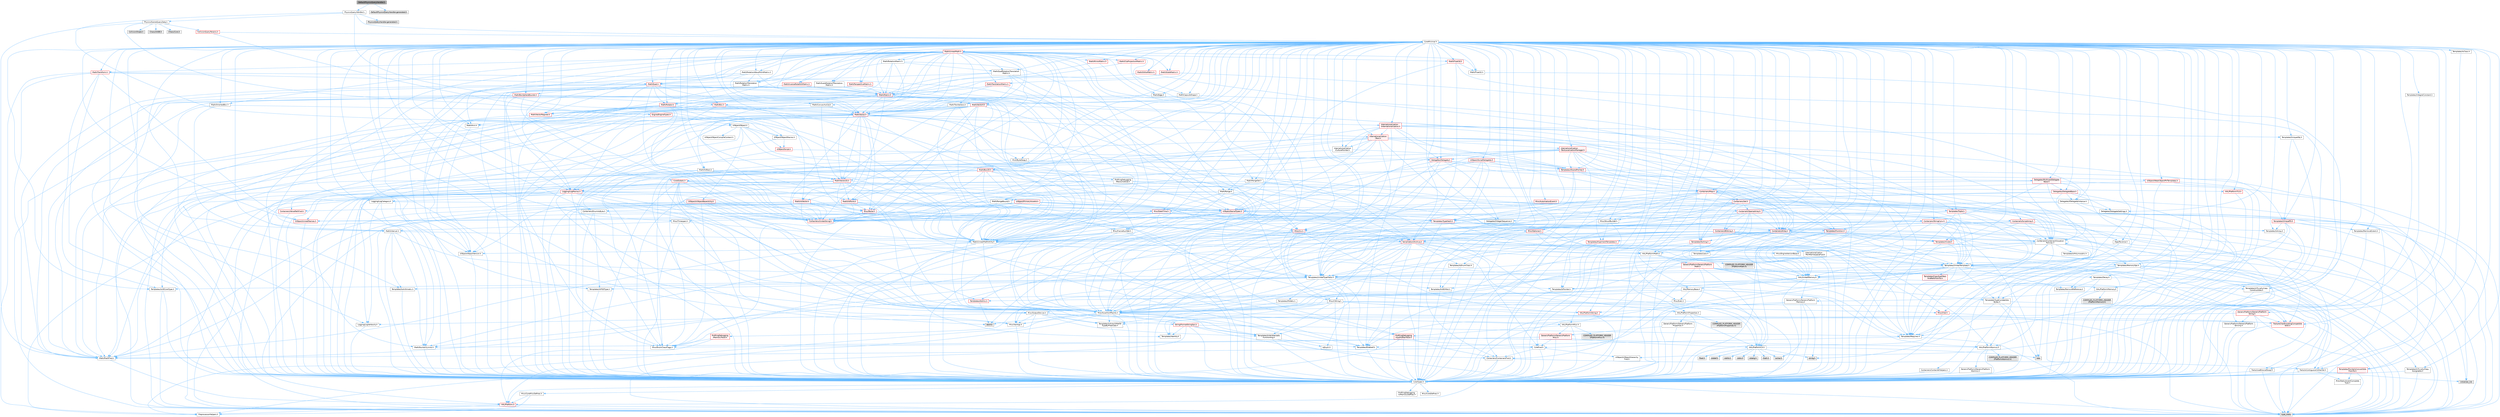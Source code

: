 digraph "DefaultPhysicsQueryHandler.h"
{
 // INTERACTIVE_SVG=YES
 // LATEX_PDF_SIZE
  bgcolor="transparent";
  edge [fontname=Helvetica,fontsize=10,labelfontname=Helvetica,labelfontsize=10];
  node [fontname=Helvetica,fontsize=10,shape=box,height=0.2,width=0.4];
  Node1 [id="Node000001",label="DefaultPhysicsQueryHandler.h",height=0.2,width=0.4,color="gray40", fillcolor="grey60", style="filled", fontcolor="black",tooltip=" "];
  Node1 -> Node2 [id="edge1_Node000001_Node000002",color="steelblue1",style="solid",tooltip=" "];
  Node2 [id="Node000002",label="PhysicsQueryHandler.h",height=0.2,width=0.4,color="grey40", fillcolor="white", style="filled",URL="$da/d62/PhysicsQueryHandler_8h.html",tooltip=" "];
  Node2 -> Node3 [id="edge2_Node000002_Node000003",color="steelblue1",style="solid",tooltip=" "];
  Node3 [id="Node000003",label="CoreMinimal.h",height=0.2,width=0.4,color="grey40", fillcolor="white", style="filled",URL="$d7/d67/CoreMinimal_8h.html",tooltip=" "];
  Node3 -> Node4 [id="edge3_Node000003_Node000004",color="steelblue1",style="solid",tooltip=" "];
  Node4 [id="Node000004",label="CoreTypes.h",height=0.2,width=0.4,color="grey40", fillcolor="white", style="filled",URL="$dc/dec/CoreTypes_8h.html",tooltip=" "];
  Node4 -> Node5 [id="edge4_Node000004_Node000005",color="steelblue1",style="solid",tooltip=" "];
  Node5 [id="Node000005",label="HAL/Platform.h",height=0.2,width=0.4,color="red", fillcolor="#FFF0F0", style="filled",URL="$d9/dd0/Platform_8h.html",tooltip=" "];
  Node5 -> Node8 [id="edge5_Node000005_Node000008",color="steelblue1",style="solid",tooltip=" "];
  Node8 [id="Node000008",label="type_traits",height=0.2,width=0.4,color="grey60", fillcolor="#E0E0E0", style="filled",tooltip=" "];
  Node5 -> Node9 [id="edge6_Node000005_Node000009",color="steelblue1",style="solid",tooltip=" "];
  Node9 [id="Node000009",label="PreprocessorHelpers.h",height=0.2,width=0.4,color="grey40", fillcolor="white", style="filled",URL="$db/ddb/PreprocessorHelpers_8h.html",tooltip=" "];
  Node4 -> Node15 [id="edge7_Node000004_Node000015",color="steelblue1",style="solid",tooltip=" "];
  Node15 [id="Node000015",label="ProfilingDebugging\l/UMemoryDefines.h",height=0.2,width=0.4,color="grey40", fillcolor="white", style="filled",URL="$d2/da2/UMemoryDefines_8h.html",tooltip=" "];
  Node4 -> Node16 [id="edge8_Node000004_Node000016",color="steelblue1",style="solid",tooltip=" "];
  Node16 [id="Node000016",label="Misc/CoreMiscDefines.h",height=0.2,width=0.4,color="grey40", fillcolor="white", style="filled",URL="$da/d38/CoreMiscDefines_8h.html",tooltip=" "];
  Node16 -> Node5 [id="edge9_Node000016_Node000005",color="steelblue1",style="solid",tooltip=" "];
  Node16 -> Node9 [id="edge10_Node000016_Node000009",color="steelblue1",style="solid",tooltip=" "];
  Node4 -> Node17 [id="edge11_Node000004_Node000017",color="steelblue1",style="solid",tooltip=" "];
  Node17 [id="Node000017",label="Misc/CoreDefines.h",height=0.2,width=0.4,color="grey40", fillcolor="white", style="filled",URL="$d3/dd2/CoreDefines_8h.html",tooltip=" "];
  Node3 -> Node18 [id="edge12_Node000003_Node000018",color="steelblue1",style="solid",tooltip=" "];
  Node18 [id="Node000018",label="CoreFwd.h",height=0.2,width=0.4,color="grey40", fillcolor="white", style="filled",URL="$d1/d1e/CoreFwd_8h.html",tooltip=" "];
  Node18 -> Node4 [id="edge13_Node000018_Node000004",color="steelblue1",style="solid",tooltip=" "];
  Node18 -> Node19 [id="edge14_Node000018_Node000019",color="steelblue1",style="solid",tooltip=" "];
  Node19 [id="Node000019",label="Containers/ContainersFwd.h",height=0.2,width=0.4,color="grey40", fillcolor="white", style="filled",URL="$d4/d0a/ContainersFwd_8h.html",tooltip=" "];
  Node19 -> Node5 [id="edge15_Node000019_Node000005",color="steelblue1",style="solid",tooltip=" "];
  Node19 -> Node4 [id="edge16_Node000019_Node000004",color="steelblue1",style="solid",tooltip=" "];
  Node19 -> Node20 [id="edge17_Node000019_Node000020",color="steelblue1",style="solid",tooltip=" "];
  Node20 [id="Node000020",label="Traits/IsContiguousContainer.h",height=0.2,width=0.4,color="grey40", fillcolor="white", style="filled",URL="$d5/d3c/IsContiguousContainer_8h.html",tooltip=" "];
  Node20 -> Node4 [id="edge18_Node000020_Node000004",color="steelblue1",style="solid",tooltip=" "];
  Node20 -> Node21 [id="edge19_Node000020_Node000021",color="steelblue1",style="solid",tooltip=" "];
  Node21 [id="Node000021",label="Misc/StaticAssertComplete\lType.h",height=0.2,width=0.4,color="grey40", fillcolor="white", style="filled",URL="$d5/d4e/StaticAssertCompleteType_8h.html",tooltip=" "];
  Node20 -> Node22 [id="edge20_Node000020_Node000022",color="steelblue1",style="solid",tooltip=" "];
  Node22 [id="Node000022",label="initializer_list",height=0.2,width=0.4,color="grey60", fillcolor="#E0E0E0", style="filled",tooltip=" "];
  Node18 -> Node23 [id="edge21_Node000018_Node000023",color="steelblue1",style="solid",tooltip=" "];
  Node23 [id="Node000023",label="Math/MathFwd.h",height=0.2,width=0.4,color="grey40", fillcolor="white", style="filled",URL="$d2/d10/MathFwd_8h.html",tooltip=" "];
  Node23 -> Node5 [id="edge22_Node000023_Node000005",color="steelblue1",style="solid",tooltip=" "];
  Node18 -> Node24 [id="edge23_Node000018_Node000024",color="steelblue1",style="solid",tooltip=" "];
  Node24 [id="Node000024",label="UObject/UObjectHierarchy\lFwd.h",height=0.2,width=0.4,color="grey40", fillcolor="white", style="filled",URL="$d3/d13/UObjectHierarchyFwd_8h.html",tooltip=" "];
  Node3 -> Node24 [id="edge24_Node000003_Node000024",color="steelblue1",style="solid",tooltip=" "];
  Node3 -> Node19 [id="edge25_Node000003_Node000019",color="steelblue1",style="solid",tooltip=" "];
  Node3 -> Node25 [id="edge26_Node000003_Node000025",color="steelblue1",style="solid",tooltip=" "];
  Node25 [id="Node000025",label="Misc/VarArgs.h",height=0.2,width=0.4,color="grey40", fillcolor="white", style="filled",URL="$d5/d6f/VarArgs_8h.html",tooltip=" "];
  Node25 -> Node4 [id="edge27_Node000025_Node000004",color="steelblue1",style="solid",tooltip=" "];
  Node3 -> Node26 [id="edge28_Node000003_Node000026",color="steelblue1",style="solid",tooltip=" "];
  Node26 [id="Node000026",label="Logging/LogVerbosity.h",height=0.2,width=0.4,color="grey40", fillcolor="white", style="filled",URL="$d2/d8f/LogVerbosity_8h.html",tooltip=" "];
  Node26 -> Node4 [id="edge29_Node000026_Node000004",color="steelblue1",style="solid",tooltip=" "];
  Node3 -> Node27 [id="edge30_Node000003_Node000027",color="steelblue1",style="solid",tooltip=" "];
  Node27 [id="Node000027",label="Misc/OutputDevice.h",height=0.2,width=0.4,color="grey40", fillcolor="white", style="filled",URL="$d7/d32/OutputDevice_8h.html",tooltip=" "];
  Node27 -> Node18 [id="edge31_Node000027_Node000018",color="steelblue1",style="solid",tooltip=" "];
  Node27 -> Node4 [id="edge32_Node000027_Node000004",color="steelblue1",style="solid",tooltip=" "];
  Node27 -> Node26 [id="edge33_Node000027_Node000026",color="steelblue1",style="solid",tooltip=" "];
  Node27 -> Node25 [id="edge34_Node000027_Node000025",color="steelblue1",style="solid",tooltip=" "];
  Node27 -> Node28 [id="edge35_Node000027_Node000028",color="steelblue1",style="solid",tooltip=" "];
  Node28 [id="Node000028",label="Templates/IsArrayOrRefOf\lTypeByPredicate.h",height=0.2,width=0.4,color="grey40", fillcolor="white", style="filled",URL="$d6/da1/IsArrayOrRefOfTypeByPredicate_8h.html",tooltip=" "];
  Node28 -> Node4 [id="edge36_Node000028_Node000004",color="steelblue1",style="solid",tooltip=" "];
  Node27 -> Node29 [id="edge37_Node000027_Node000029",color="steelblue1",style="solid",tooltip=" "];
  Node29 [id="Node000029",label="Templates/IsValidVariadic\lFunctionArg.h",height=0.2,width=0.4,color="grey40", fillcolor="white", style="filled",URL="$d0/dc8/IsValidVariadicFunctionArg_8h.html",tooltip=" "];
  Node29 -> Node4 [id="edge38_Node000029_Node000004",color="steelblue1",style="solid",tooltip=" "];
  Node29 -> Node30 [id="edge39_Node000029_Node000030",color="steelblue1",style="solid",tooltip=" "];
  Node30 [id="Node000030",label="IsEnum.h",height=0.2,width=0.4,color="grey40", fillcolor="white", style="filled",URL="$d4/de5/IsEnum_8h.html",tooltip=" "];
  Node29 -> Node8 [id="edge40_Node000029_Node000008",color="steelblue1",style="solid",tooltip=" "];
  Node27 -> Node31 [id="edge41_Node000027_Node000031",color="steelblue1",style="solid",tooltip=" "];
  Node31 [id="Node000031",label="Traits/IsCharEncodingCompatible\lWith.h",height=0.2,width=0.4,color="red", fillcolor="#FFF0F0", style="filled",URL="$df/dd1/IsCharEncodingCompatibleWith_8h.html",tooltip=" "];
  Node31 -> Node8 [id="edge42_Node000031_Node000008",color="steelblue1",style="solid",tooltip=" "];
  Node3 -> Node33 [id="edge43_Node000003_Node000033",color="steelblue1",style="solid",tooltip=" "];
  Node33 [id="Node000033",label="HAL/PlatformCrt.h",height=0.2,width=0.4,color="grey40", fillcolor="white", style="filled",URL="$d8/d75/PlatformCrt_8h.html",tooltip=" "];
  Node33 -> Node34 [id="edge44_Node000033_Node000034",color="steelblue1",style="solid",tooltip=" "];
  Node34 [id="Node000034",label="new",height=0.2,width=0.4,color="grey60", fillcolor="#E0E0E0", style="filled",tooltip=" "];
  Node33 -> Node35 [id="edge45_Node000033_Node000035",color="steelblue1",style="solid",tooltip=" "];
  Node35 [id="Node000035",label="wchar.h",height=0.2,width=0.4,color="grey60", fillcolor="#E0E0E0", style="filled",tooltip=" "];
  Node33 -> Node36 [id="edge46_Node000033_Node000036",color="steelblue1",style="solid",tooltip=" "];
  Node36 [id="Node000036",label="stddef.h",height=0.2,width=0.4,color="grey60", fillcolor="#E0E0E0", style="filled",tooltip=" "];
  Node33 -> Node37 [id="edge47_Node000033_Node000037",color="steelblue1",style="solid",tooltip=" "];
  Node37 [id="Node000037",label="stdlib.h",height=0.2,width=0.4,color="grey60", fillcolor="#E0E0E0", style="filled",tooltip=" "];
  Node33 -> Node38 [id="edge48_Node000033_Node000038",color="steelblue1",style="solid",tooltip=" "];
  Node38 [id="Node000038",label="stdio.h",height=0.2,width=0.4,color="grey60", fillcolor="#E0E0E0", style="filled",tooltip=" "];
  Node33 -> Node39 [id="edge49_Node000033_Node000039",color="steelblue1",style="solid",tooltip=" "];
  Node39 [id="Node000039",label="stdarg.h",height=0.2,width=0.4,color="grey60", fillcolor="#E0E0E0", style="filled",tooltip=" "];
  Node33 -> Node40 [id="edge50_Node000033_Node000040",color="steelblue1",style="solid",tooltip=" "];
  Node40 [id="Node000040",label="math.h",height=0.2,width=0.4,color="grey60", fillcolor="#E0E0E0", style="filled",tooltip=" "];
  Node33 -> Node41 [id="edge51_Node000033_Node000041",color="steelblue1",style="solid",tooltip=" "];
  Node41 [id="Node000041",label="float.h",height=0.2,width=0.4,color="grey60", fillcolor="#E0E0E0", style="filled",tooltip=" "];
  Node33 -> Node42 [id="edge52_Node000033_Node000042",color="steelblue1",style="solid",tooltip=" "];
  Node42 [id="Node000042",label="string.h",height=0.2,width=0.4,color="grey60", fillcolor="#E0E0E0", style="filled",tooltip=" "];
  Node3 -> Node43 [id="edge53_Node000003_Node000043",color="steelblue1",style="solid",tooltip=" "];
  Node43 [id="Node000043",label="HAL/PlatformMisc.h",height=0.2,width=0.4,color="grey40", fillcolor="white", style="filled",URL="$d0/df5/PlatformMisc_8h.html",tooltip=" "];
  Node43 -> Node4 [id="edge54_Node000043_Node000004",color="steelblue1",style="solid",tooltip=" "];
  Node43 -> Node44 [id="edge55_Node000043_Node000044",color="steelblue1",style="solid",tooltip=" "];
  Node44 [id="Node000044",label="GenericPlatform/GenericPlatform\lMisc.h",height=0.2,width=0.4,color="red", fillcolor="#FFF0F0", style="filled",URL="$db/d9a/GenericPlatformMisc_8h.html",tooltip=" "];
  Node44 -> Node18 [id="edge56_Node000044_Node000018",color="steelblue1",style="solid",tooltip=" "];
  Node44 -> Node4 [id="edge57_Node000044_Node000004",color="steelblue1",style="solid",tooltip=" "];
  Node44 -> Node33 [id="edge58_Node000044_Node000033",color="steelblue1",style="solid",tooltip=" "];
  Node44 -> Node48 [id="edge59_Node000044_Node000048",color="steelblue1",style="solid",tooltip=" "];
  Node48 [id="Node000048",label="Math/NumericLimits.h",height=0.2,width=0.4,color="grey40", fillcolor="white", style="filled",URL="$df/d1b/NumericLimits_8h.html",tooltip=" "];
  Node48 -> Node4 [id="edge60_Node000048_Node000004",color="steelblue1",style="solid",tooltip=" "];
  Node44 -> Node50 [id="edge61_Node000044_Node000050",color="steelblue1",style="solid",tooltip=" "];
  Node50 [id="Node000050",label="Misc/EnumClassFlags.h",height=0.2,width=0.4,color="grey40", fillcolor="white", style="filled",URL="$d8/de7/EnumClassFlags_8h.html",tooltip=" "];
  Node43 -> Node53 [id="edge62_Node000043_Node000053",color="steelblue1",style="solid",tooltip=" "];
  Node53 [id="Node000053",label="COMPILED_PLATFORM_HEADER\l(PlatformMisc.h)",height=0.2,width=0.4,color="grey60", fillcolor="#E0E0E0", style="filled",tooltip=" "];
  Node43 -> Node54 [id="edge63_Node000043_Node000054",color="steelblue1",style="solid",tooltip=" "];
  Node54 [id="Node000054",label="ProfilingDebugging\l/CpuProfilerTrace.h",height=0.2,width=0.4,color="red", fillcolor="#FFF0F0", style="filled",URL="$da/dcb/CpuProfilerTrace_8h.html",tooltip=" "];
  Node54 -> Node4 [id="edge64_Node000054_Node000004",color="steelblue1",style="solid",tooltip=" "];
  Node54 -> Node19 [id="edge65_Node000054_Node000019",color="steelblue1",style="solid",tooltip=" "];
  Node54 -> Node55 [id="edge66_Node000054_Node000055",color="steelblue1",style="solid",tooltip=" "];
  Node55 [id="Node000055",label="HAL/PlatformAtomics.h",height=0.2,width=0.4,color="grey40", fillcolor="white", style="filled",URL="$d3/d36/PlatformAtomics_8h.html",tooltip=" "];
  Node55 -> Node4 [id="edge67_Node000055_Node000004",color="steelblue1",style="solid",tooltip=" "];
  Node55 -> Node56 [id="edge68_Node000055_Node000056",color="steelblue1",style="solid",tooltip=" "];
  Node56 [id="Node000056",label="GenericPlatform/GenericPlatform\lAtomics.h",height=0.2,width=0.4,color="grey40", fillcolor="white", style="filled",URL="$da/d72/GenericPlatformAtomics_8h.html",tooltip=" "];
  Node56 -> Node4 [id="edge69_Node000056_Node000004",color="steelblue1",style="solid",tooltip=" "];
  Node55 -> Node57 [id="edge70_Node000055_Node000057",color="steelblue1",style="solid",tooltip=" "];
  Node57 [id="Node000057",label="COMPILED_PLATFORM_HEADER\l(PlatformAtomics.h)",height=0.2,width=0.4,color="grey60", fillcolor="#E0E0E0", style="filled",tooltip=" "];
  Node54 -> Node9 [id="edge71_Node000054_Node000009",color="steelblue1",style="solid",tooltip=" "];
  Node3 -> Node62 [id="edge72_Node000003_Node000062",color="steelblue1",style="solid",tooltip=" "];
  Node62 [id="Node000062",label="Misc/AssertionMacros.h",height=0.2,width=0.4,color="grey40", fillcolor="white", style="filled",URL="$d0/dfa/AssertionMacros_8h.html",tooltip=" "];
  Node62 -> Node4 [id="edge73_Node000062_Node000004",color="steelblue1",style="solid",tooltip=" "];
  Node62 -> Node5 [id="edge74_Node000062_Node000005",color="steelblue1",style="solid",tooltip=" "];
  Node62 -> Node43 [id="edge75_Node000062_Node000043",color="steelblue1",style="solid",tooltip=" "];
  Node62 -> Node9 [id="edge76_Node000062_Node000009",color="steelblue1",style="solid",tooltip=" "];
  Node62 -> Node63 [id="edge77_Node000062_Node000063",color="steelblue1",style="solid",tooltip=" "];
  Node63 [id="Node000063",label="Templates/EnableIf.h",height=0.2,width=0.4,color="grey40", fillcolor="white", style="filled",URL="$d7/d60/EnableIf_8h.html",tooltip=" "];
  Node63 -> Node4 [id="edge78_Node000063_Node000004",color="steelblue1",style="solid",tooltip=" "];
  Node62 -> Node28 [id="edge79_Node000062_Node000028",color="steelblue1",style="solid",tooltip=" "];
  Node62 -> Node29 [id="edge80_Node000062_Node000029",color="steelblue1",style="solid",tooltip=" "];
  Node62 -> Node31 [id="edge81_Node000062_Node000031",color="steelblue1",style="solid",tooltip=" "];
  Node62 -> Node25 [id="edge82_Node000062_Node000025",color="steelblue1",style="solid",tooltip=" "];
  Node62 -> Node64 [id="edge83_Node000062_Node000064",color="steelblue1",style="solid",tooltip=" "];
  Node64 [id="Node000064",label="String/FormatStringSan.h",height=0.2,width=0.4,color="red", fillcolor="#FFF0F0", style="filled",URL="$d3/d8b/FormatStringSan_8h.html",tooltip=" "];
  Node64 -> Node8 [id="edge84_Node000064_Node000008",color="steelblue1",style="solid",tooltip=" "];
  Node64 -> Node4 [id="edge85_Node000064_Node000004",color="steelblue1",style="solid",tooltip=" "];
  Node64 -> Node65 [id="edge86_Node000064_Node000065",color="steelblue1",style="solid",tooltip=" "];
  Node65 [id="Node000065",label="Templates/Requires.h",height=0.2,width=0.4,color="grey40", fillcolor="white", style="filled",URL="$dc/d96/Requires_8h.html",tooltip=" "];
  Node65 -> Node63 [id="edge87_Node000065_Node000063",color="steelblue1",style="solid",tooltip=" "];
  Node65 -> Node8 [id="edge88_Node000065_Node000008",color="steelblue1",style="solid",tooltip=" "];
  Node64 -> Node66 [id="edge89_Node000064_Node000066",color="steelblue1",style="solid",tooltip=" "];
  Node66 [id="Node000066",label="Templates/Identity.h",height=0.2,width=0.4,color="grey40", fillcolor="white", style="filled",URL="$d0/dd5/Identity_8h.html",tooltip=" "];
  Node64 -> Node29 [id="edge90_Node000064_Node000029",color="steelblue1",style="solid",tooltip=" "];
  Node64 -> Node19 [id="edge91_Node000064_Node000019",color="steelblue1",style="solid",tooltip=" "];
  Node62 -> Node70 [id="edge92_Node000062_Node000070",color="steelblue1",style="solid",tooltip=" "];
  Node70 [id="Node000070",label="atomic",height=0.2,width=0.4,color="grey60", fillcolor="#E0E0E0", style="filled",tooltip=" "];
  Node3 -> Node71 [id="edge93_Node000003_Node000071",color="steelblue1",style="solid",tooltip=" "];
  Node71 [id="Node000071",label="Templates/IsPointer.h",height=0.2,width=0.4,color="grey40", fillcolor="white", style="filled",URL="$d7/d05/IsPointer_8h.html",tooltip=" "];
  Node71 -> Node4 [id="edge94_Node000071_Node000004",color="steelblue1",style="solid",tooltip=" "];
  Node3 -> Node72 [id="edge95_Node000003_Node000072",color="steelblue1",style="solid",tooltip=" "];
  Node72 [id="Node000072",label="HAL/PlatformMemory.h",height=0.2,width=0.4,color="grey40", fillcolor="white", style="filled",URL="$de/d68/PlatformMemory_8h.html",tooltip=" "];
  Node72 -> Node4 [id="edge96_Node000072_Node000004",color="steelblue1",style="solid",tooltip=" "];
  Node72 -> Node73 [id="edge97_Node000072_Node000073",color="steelblue1",style="solid",tooltip=" "];
  Node73 [id="Node000073",label="GenericPlatform/GenericPlatform\lMemory.h",height=0.2,width=0.4,color="grey40", fillcolor="white", style="filled",URL="$dd/d22/GenericPlatformMemory_8h.html",tooltip=" "];
  Node73 -> Node18 [id="edge98_Node000073_Node000018",color="steelblue1",style="solid",tooltip=" "];
  Node73 -> Node4 [id="edge99_Node000073_Node000004",color="steelblue1",style="solid",tooltip=" "];
  Node73 -> Node74 [id="edge100_Node000073_Node000074",color="steelblue1",style="solid",tooltip=" "];
  Node74 [id="Node000074",label="HAL/PlatformString.h",height=0.2,width=0.4,color="red", fillcolor="#FFF0F0", style="filled",URL="$db/db5/PlatformString_8h.html",tooltip=" "];
  Node74 -> Node4 [id="edge101_Node000074_Node000004",color="steelblue1",style="solid",tooltip=" "];
  Node73 -> Node42 [id="edge102_Node000073_Node000042",color="steelblue1",style="solid",tooltip=" "];
  Node73 -> Node35 [id="edge103_Node000073_Node000035",color="steelblue1",style="solid",tooltip=" "];
  Node72 -> Node76 [id="edge104_Node000072_Node000076",color="steelblue1",style="solid",tooltip=" "];
  Node76 [id="Node000076",label="COMPILED_PLATFORM_HEADER\l(PlatformMemory.h)",height=0.2,width=0.4,color="grey60", fillcolor="#E0E0E0", style="filled",tooltip=" "];
  Node3 -> Node55 [id="edge105_Node000003_Node000055",color="steelblue1",style="solid",tooltip=" "];
  Node3 -> Node77 [id="edge106_Node000003_Node000077",color="steelblue1",style="solid",tooltip=" "];
  Node77 [id="Node000077",label="Misc/Exec.h",height=0.2,width=0.4,color="grey40", fillcolor="white", style="filled",URL="$de/ddb/Exec_8h.html",tooltip=" "];
  Node77 -> Node4 [id="edge107_Node000077_Node000004",color="steelblue1",style="solid",tooltip=" "];
  Node77 -> Node62 [id="edge108_Node000077_Node000062",color="steelblue1",style="solid",tooltip=" "];
  Node3 -> Node78 [id="edge109_Node000003_Node000078",color="steelblue1",style="solid",tooltip=" "];
  Node78 [id="Node000078",label="HAL/MemoryBase.h",height=0.2,width=0.4,color="grey40", fillcolor="white", style="filled",URL="$d6/d9f/MemoryBase_8h.html",tooltip=" "];
  Node78 -> Node4 [id="edge110_Node000078_Node000004",color="steelblue1",style="solid",tooltip=" "];
  Node78 -> Node55 [id="edge111_Node000078_Node000055",color="steelblue1",style="solid",tooltip=" "];
  Node78 -> Node33 [id="edge112_Node000078_Node000033",color="steelblue1",style="solid",tooltip=" "];
  Node78 -> Node77 [id="edge113_Node000078_Node000077",color="steelblue1",style="solid",tooltip=" "];
  Node78 -> Node27 [id="edge114_Node000078_Node000027",color="steelblue1",style="solid",tooltip=" "];
  Node78 -> Node79 [id="edge115_Node000078_Node000079",color="steelblue1",style="solid",tooltip=" "];
  Node79 [id="Node000079",label="Templates/Atomic.h",height=0.2,width=0.4,color="red", fillcolor="#FFF0F0", style="filled",URL="$d3/d91/Atomic_8h.html",tooltip=" "];
  Node79 -> Node70 [id="edge116_Node000079_Node000070",color="steelblue1",style="solid",tooltip=" "];
  Node3 -> Node88 [id="edge117_Node000003_Node000088",color="steelblue1",style="solid",tooltip=" "];
  Node88 [id="Node000088",label="HAL/UnrealMemory.h",height=0.2,width=0.4,color="grey40", fillcolor="white", style="filled",URL="$d9/d96/UnrealMemory_8h.html",tooltip=" "];
  Node88 -> Node4 [id="edge118_Node000088_Node000004",color="steelblue1",style="solid",tooltip=" "];
  Node88 -> Node73 [id="edge119_Node000088_Node000073",color="steelblue1",style="solid",tooltip=" "];
  Node88 -> Node78 [id="edge120_Node000088_Node000078",color="steelblue1",style="solid",tooltip=" "];
  Node88 -> Node72 [id="edge121_Node000088_Node000072",color="steelblue1",style="solid",tooltip=" "];
  Node88 -> Node89 [id="edge122_Node000088_Node000089",color="steelblue1",style="solid",tooltip=" "];
  Node89 [id="Node000089",label="ProfilingDebugging\l/MemoryTrace.h",height=0.2,width=0.4,color="red", fillcolor="#FFF0F0", style="filled",URL="$da/dd7/MemoryTrace_8h.html",tooltip=" "];
  Node89 -> Node5 [id="edge123_Node000089_Node000005",color="steelblue1",style="solid",tooltip=" "];
  Node89 -> Node50 [id="edge124_Node000089_Node000050",color="steelblue1",style="solid",tooltip=" "];
  Node88 -> Node71 [id="edge125_Node000088_Node000071",color="steelblue1",style="solid",tooltip=" "];
  Node3 -> Node90 [id="edge126_Node000003_Node000090",color="steelblue1",style="solid",tooltip=" "];
  Node90 [id="Node000090",label="Templates/IsArithmetic.h",height=0.2,width=0.4,color="grey40", fillcolor="white", style="filled",URL="$d2/d5d/IsArithmetic_8h.html",tooltip=" "];
  Node90 -> Node4 [id="edge127_Node000090_Node000004",color="steelblue1",style="solid",tooltip=" "];
  Node3 -> Node84 [id="edge128_Node000003_Node000084",color="steelblue1",style="solid",tooltip=" "];
  Node84 [id="Node000084",label="Templates/AndOrNot.h",height=0.2,width=0.4,color="grey40", fillcolor="white", style="filled",URL="$db/d0a/AndOrNot_8h.html",tooltip=" "];
  Node84 -> Node4 [id="edge129_Node000084_Node000004",color="steelblue1",style="solid",tooltip=" "];
  Node3 -> Node91 [id="edge130_Node000003_Node000091",color="steelblue1",style="solid",tooltip=" "];
  Node91 [id="Node000091",label="Templates/IsPODType.h",height=0.2,width=0.4,color="grey40", fillcolor="white", style="filled",URL="$d7/db1/IsPODType_8h.html",tooltip=" "];
  Node91 -> Node4 [id="edge131_Node000091_Node000004",color="steelblue1",style="solid",tooltip=" "];
  Node3 -> Node92 [id="edge132_Node000003_Node000092",color="steelblue1",style="solid",tooltip=" "];
  Node92 [id="Node000092",label="Templates/IsUECoreType.h",height=0.2,width=0.4,color="grey40", fillcolor="white", style="filled",URL="$d1/db8/IsUECoreType_8h.html",tooltip=" "];
  Node92 -> Node4 [id="edge133_Node000092_Node000004",color="steelblue1",style="solid",tooltip=" "];
  Node92 -> Node8 [id="edge134_Node000092_Node000008",color="steelblue1",style="solid",tooltip=" "];
  Node3 -> Node85 [id="edge135_Node000003_Node000085",color="steelblue1",style="solid",tooltip=" "];
  Node85 [id="Node000085",label="Templates/IsTriviallyCopy\lConstructible.h",height=0.2,width=0.4,color="grey40", fillcolor="white", style="filled",URL="$d3/d78/IsTriviallyCopyConstructible_8h.html",tooltip=" "];
  Node85 -> Node4 [id="edge136_Node000085_Node000004",color="steelblue1",style="solid",tooltip=" "];
  Node85 -> Node8 [id="edge137_Node000085_Node000008",color="steelblue1",style="solid",tooltip=" "];
  Node3 -> Node93 [id="edge138_Node000003_Node000093",color="steelblue1",style="solid",tooltip=" "];
  Node93 [id="Node000093",label="Templates/UnrealTypeTraits.h",height=0.2,width=0.4,color="grey40", fillcolor="white", style="filled",URL="$d2/d2d/UnrealTypeTraits_8h.html",tooltip=" "];
  Node93 -> Node4 [id="edge139_Node000093_Node000004",color="steelblue1",style="solid",tooltip=" "];
  Node93 -> Node71 [id="edge140_Node000093_Node000071",color="steelblue1",style="solid",tooltip=" "];
  Node93 -> Node62 [id="edge141_Node000093_Node000062",color="steelblue1",style="solid",tooltip=" "];
  Node93 -> Node84 [id="edge142_Node000093_Node000084",color="steelblue1",style="solid",tooltip=" "];
  Node93 -> Node63 [id="edge143_Node000093_Node000063",color="steelblue1",style="solid",tooltip=" "];
  Node93 -> Node90 [id="edge144_Node000093_Node000090",color="steelblue1",style="solid",tooltip=" "];
  Node93 -> Node30 [id="edge145_Node000093_Node000030",color="steelblue1",style="solid",tooltip=" "];
  Node93 -> Node94 [id="edge146_Node000093_Node000094",color="steelblue1",style="solid",tooltip=" "];
  Node94 [id="Node000094",label="Templates/Models.h",height=0.2,width=0.4,color="grey40", fillcolor="white", style="filled",URL="$d3/d0c/Models_8h.html",tooltip=" "];
  Node94 -> Node66 [id="edge147_Node000094_Node000066",color="steelblue1",style="solid",tooltip=" "];
  Node93 -> Node91 [id="edge148_Node000093_Node000091",color="steelblue1",style="solid",tooltip=" "];
  Node93 -> Node92 [id="edge149_Node000093_Node000092",color="steelblue1",style="solid",tooltip=" "];
  Node93 -> Node85 [id="edge150_Node000093_Node000085",color="steelblue1",style="solid",tooltip=" "];
  Node3 -> Node63 [id="edge151_Node000003_Node000063",color="steelblue1",style="solid",tooltip=" "];
  Node3 -> Node95 [id="edge152_Node000003_Node000095",color="steelblue1",style="solid",tooltip=" "];
  Node95 [id="Node000095",label="Templates/RemoveReference.h",height=0.2,width=0.4,color="grey40", fillcolor="white", style="filled",URL="$da/dbe/RemoveReference_8h.html",tooltip=" "];
  Node95 -> Node4 [id="edge153_Node000095_Node000004",color="steelblue1",style="solid",tooltip=" "];
  Node3 -> Node96 [id="edge154_Node000003_Node000096",color="steelblue1",style="solid",tooltip=" "];
  Node96 [id="Node000096",label="Templates/IntegralConstant.h",height=0.2,width=0.4,color="grey40", fillcolor="white", style="filled",URL="$db/d1b/IntegralConstant_8h.html",tooltip=" "];
  Node96 -> Node4 [id="edge155_Node000096_Node000004",color="steelblue1",style="solid",tooltip=" "];
  Node3 -> Node97 [id="edge156_Node000003_Node000097",color="steelblue1",style="solid",tooltip=" "];
  Node97 [id="Node000097",label="Templates/IsClass.h",height=0.2,width=0.4,color="grey40", fillcolor="white", style="filled",URL="$db/dcb/IsClass_8h.html",tooltip=" "];
  Node97 -> Node4 [id="edge157_Node000097_Node000004",color="steelblue1",style="solid",tooltip=" "];
  Node3 -> Node98 [id="edge158_Node000003_Node000098",color="steelblue1",style="solid",tooltip=" "];
  Node98 [id="Node000098",label="Templates/TypeCompatible\lBytes.h",height=0.2,width=0.4,color="grey40", fillcolor="white", style="filled",URL="$df/d0a/TypeCompatibleBytes_8h.html",tooltip=" "];
  Node98 -> Node4 [id="edge159_Node000098_Node000004",color="steelblue1",style="solid",tooltip=" "];
  Node98 -> Node42 [id="edge160_Node000098_Node000042",color="steelblue1",style="solid",tooltip=" "];
  Node98 -> Node34 [id="edge161_Node000098_Node000034",color="steelblue1",style="solid",tooltip=" "];
  Node98 -> Node8 [id="edge162_Node000098_Node000008",color="steelblue1",style="solid",tooltip=" "];
  Node3 -> Node20 [id="edge163_Node000003_Node000020",color="steelblue1",style="solid",tooltip=" "];
  Node3 -> Node99 [id="edge164_Node000003_Node000099",color="steelblue1",style="solid",tooltip=" "];
  Node99 [id="Node000099",label="Templates/UnrealTemplate.h",height=0.2,width=0.4,color="grey40", fillcolor="white", style="filled",URL="$d4/d24/UnrealTemplate_8h.html",tooltip=" "];
  Node99 -> Node4 [id="edge165_Node000099_Node000004",color="steelblue1",style="solid",tooltip=" "];
  Node99 -> Node71 [id="edge166_Node000099_Node000071",color="steelblue1",style="solid",tooltip=" "];
  Node99 -> Node88 [id="edge167_Node000099_Node000088",color="steelblue1",style="solid",tooltip=" "];
  Node99 -> Node100 [id="edge168_Node000099_Node000100",color="steelblue1",style="solid",tooltip=" "];
  Node100 [id="Node000100",label="Templates/CopyQualifiers\lAndRefsFromTo.h",height=0.2,width=0.4,color="red", fillcolor="#FFF0F0", style="filled",URL="$d3/db3/CopyQualifiersAndRefsFromTo_8h.html",tooltip=" "];
  Node99 -> Node93 [id="edge169_Node000099_Node000093",color="steelblue1",style="solid",tooltip=" "];
  Node99 -> Node95 [id="edge170_Node000099_Node000095",color="steelblue1",style="solid",tooltip=" "];
  Node99 -> Node65 [id="edge171_Node000099_Node000065",color="steelblue1",style="solid",tooltip=" "];
  Node99 -> Node98 [id="edge172_Node000099_Node000098",color="steelblue1",style="solid",tooltip=" "];
  Node99 -> Node66 [id="edge173_Node000099_Node000066",color="steelblue1",style="solid",tooltip=" "];
  Node99 -> Node20 [id="edge174_Node000099_Node000020",color="steelblue1",style="solid",tooltip=" "];
  Node99 -> Node102 [id="edge175_Node000099_Node000102",color="steelblue1",style="solid",tooltip=" "];
  Node102 [id="Node000102",label="Traits/UseBitwiseSwap.h",height=0.2,width=0.4,color="grey40", fillcolor="white", style="filled",URL="$db/df3/UseBitwiseSwap_8h.html",tooltip=" "];
  Node102 -> Node4 [id="edge176_Node000102_Node000004",color="steelblue1",style="solid",tooltip=" "];
  Node102 -> Node8 [id="edge177_Node000102_Node000008",color="steelblue1",style="solid",tooltip=" "];
  Node99 -> Node8 [id="edge178_Node000099_Node000008",color="steelblue1",style="solid",tooltip=" "];
  Node3 -> Node48 [id="edge179_Node000003_Node000048",color="steelblue1",style="solid",tooltip=" "];
  Node3 -> Node103 [id="edge180_Node000003_Node000103",color="steelblue1",style="solid",tooltip=" "];
  Node103 [id="Node000103",label="HAL/PlatformMath.h",height=0.2,width=0.4,color="grey40", fillcolor="white", style="filled",URL="$dc/d53/PlatformMath_8h.html",tooltip=" "];
  Node103 -> Node4 [id="edge181_Node000103_Node000004",color="steelblue1",style="solid",tooltip=" "];
  Node103 -> Node104 [id="edge182_Node000103_Node000104",color="steelblue1",style="solid",tooltip=" "];
  Node104 [id="Node000104",label="GenericPlatform/GenericPlatform\lMath.h",height=0.2,width=0.4,color="red", fillcolor="#FFF0F0", style="filled",URL="$d5/d79/GenericPlatformMath_8h.html",tooltip=" "];
  Node104 -> Node4 [id="edge183_Node000104_Node000004",color="steelblue1",style="solid",tooltip=" "];
  Node104 -> Node19 [id="edge184_Node000104_Node000019",color="steelblue1",style="solid",tooltip=" "];
  Node104 -> Node33 [id="edge185_Node000104_Node000033",color="steelblue1",style="solid",tooltip=" "];
  Node104 -> Node84 [id="edge186_Node000104_Node000084",color="steelblue1",style="solid",tooltip=" "];
  Node104 -> Node105 [id="edge187_Node000104_Node000105",color="steelblue1",style="solid",tooltip=" "];
  Node105 [id="Node000105",label="Templates/Decay.h",height=0.2,width=0.4,color="grey40", fillcolor="white", style="filled",URL="$dd/d0f/Decay_8h.html",tooltip=" "];
  Node105 -> Node4 [id="edge188_Node000105_Node000004",color="steelblue1",style="solid",tooltip=" "];
  Node105 -> Node95 [id="edge189_Node000105_Node000095",color="steelblue1",style="solid",tooltip=" "];
  Node105 -> Node8 [id="edge190_Node000105_Node000008",color="steelblue1",style="solid",tooltip=" "];
  Node104 -> Node93 [id="edge191_Node000104_Node000093",color="steelblue1",style="solid",tooltip=" "];
  Node104 -> Node65 [id="edge192_Node000104_Node000065",color="steelblue1",style="solid",tooltip=" "];
  Node104 -> Node98 [id="edge193_Node000104_Node000098",color="steelblue1",style="solid",tooltip=" "];
  Node104 -> Node8 [id="edge194_Node000104_Node000008",color="steelblue1",style="solid",tooltip=" "];
  Node103 -> Node110 [id="edge195_Node000103_Node000110",color="steelblue1",style="solid",tooltip=" "];
  Node110 [id="Node000110",label="COMPILED_PLATFORM_HEADER\l(PlatformMath.h)",height=0.2,width=0.4,color="grey60", fillcolor="#E0E0E0", style="filled",tooltip=" "];
  Node3 -> Node86 [id="edge196_Node000003_Node000086",color="steelblue1",style="solid",tooltip=" "];
  Node86 [id="Node000086",label="Templates/IsTriviallyCopy\lAssignable.h",height=0.2,width=0.4,color="grey40", fillcolor="white", style="filled",URL="$d2/df2/IsTriviallyCopyAssignable_8h.html",tooltip=" "];
  Node86 -> Node4 [id="edge197_Node000086_Node000004",color="steelblue1",style="solid",tooltip=" "];
  Node86 -> Node8 [id="edge198_Node000086_Node000008",color="steelblue1",style="solid",tooltip=" "];
  Node3 -> Node111 [id="edge199_Node000003_Node000111",color="steelblue1",style="solid",tooltip=" "];
  Node111 [id="Node000111",label="Templates/MemoryOps.h",height=0.2,width=0.4,color="grey40", fillcolor="white", style="filled",URL="$db/dea/MemoryOps_8h.html",tooltip=" "];
  Node111 -> Node4 [id="edge200_Node000111_Node000004",color="steelblue1",style="solid",tooltip=" "];
  Node111 -> Node88 [id="edge201_Node000111_Node000088",color="steelblue1",style="solid",tooltip=" "];
  Node111 -> Node86 [id="edge202_Node000111_Node000086",color="steelblue1",style="solid",tooltip=" "];
  Node111 -> Node85 [id="edge203_Node000111_Node000085",color="steelblue1",style="solid",tooltip=" "];
  Node111 -> Node65 [id="edge204_Node000111_Node000065",color="steelblue1",style="solid",tooltip=" "];
  Node111 -> Node93 [id="edge205_Node000111_Node000093",color="steelblue1",style="solid",tooltip=" "];
  Node111 -> Node102 [id="edge206_Node000111_Node000102",color="steelblue1",style="solid",tooltip=" "];
  Node111 -> Node34 [id="edge207_Node000111_Node000034",color="steelblue1",style="solid",tooltip=" "];
  Node111 -> Node8 [id="edge208_Node000111_Node000008",color="steelblue1",style="solid",tooltip=" "];
  Node3 -> Node112 [id="edge209_Node000003_Node000112",color="steelblue1",style="solid",tooltip=" "];
  Node112 [id="Node000112",label="Containers/ContainerAllocation\lPolicies.h",height=0.2,width=0.4,color="grey40", fillcolor="white", style="filled",URL="$d7/dff/ContainerAllocationPolicies_8h.html",tooltip=" "];
  Node112 -> Node4 [id="edge210_Node000112_Node000004",color="steelblue1",style="solid",tooltip=" "];
  Node112 -> Node113 [id="edge211_Node000112_Node000113",color="steelblue1",style="solid",tooltip=" "];
  Node113 [id="Node000113",label="Containers/ContainerHelpers.h",height=0.2,width=0.4,color="grey40", fillcolor="white", style="filled",URL="$d7/d33/ContainerHelpers_8h.html",tooltip=" "];
  Node113 -> Node4 [id="edge212_Node000113_Node000004",color="steelblue1",style="solid",tooltip=" "];
  Node112 -> Node112 [id="edge213_Node000112_Node000112",color="steelblue1",style="solid",tooltip=" "];
  Node112 -> Node103 [id="edge214_Node000112_Node000103",color="steelblue1",style="solid",tooltip=" "];
  Node112 -> Node88 [id="edge215_Node000112_Node000088",color="steelblue1",style="solid",tooltip=" "];
  Node112 -> Node48 [id="edge216_Node000112_Node000048",color="steelblue1",style="solid",tooltip=" "];
  Node112 -> Node62 [id="edge217_Node000112_Node000062",color="steelblue1",style="solid",tooltip=" "];
  Node112 -> Node114 [id="edge218_Node000112_Node000114",color="steelblue1",style="solid",tooltip=" "];
  Node114 [id="Node000114",label="Templates/IsPolymorphic.h",height=0.2,width=0.4,color="grey40", fillcolor="white", style="filled",URL="$dc/d20/IsPolymorphic_8h.html",tooltip=" "];
  Node112 -> Node111 [id="edge219_Node000112_Node000111",color="steelblue1",style="solid",tooltip=" "];
  Node112 -> Node98 [id="edge220_Node000112_Node000098",color="steelblue1",style="solid",tooltip=" "];
  Node112 -> Node8 [id="edge221_Node000112_Node000008",color="steelblue1",style="solid",tooltip=" "];
  Node3 -> Node115 [id="edge222_Node000003_Node000115",color="steelblue1",style="solid",tooltip=" "];
  Node115 [id="Node000115",label="Templates/IsEnumClass.h",height=0.2,width=0.4,color="grey40", fillcolor="white", style="filled",URL="$d7/d15/IsEnumClass_8h.html",tooltip=" "];
  Node115 -> Node4 [id="edge223_Node000115_Node000004",color="steelblue1",style="solid",tooltip=" "];
  Node115 -> Node84 [id="edge224_Node000115_Node000084",color="steelblue1",style="solid",tooltip=" "];
  Node3 -> Node116 [id="edge225_Node000003_Node000116",color="steelblue1",style="solid",tooltip=" "];
  Node116 [id="Node000116",label="HAL/PlatformProperties.h",height=0.2,width=0.4,color="grey40", fillcolor="white", style="filled",URL="$d9/db0/PlatformProperties_8h.html",tooltip=" "];
  Node116 -> Node4 [id="edge226_Node000116_Node000004",color="steelblue1",style="solid",tooltip=" "];
  Node116 -> Node117 [id="edge227_Node000116_Node000117",color="steelblue1",style="solid",tooltip=" "];
  Node117 [id="Node000117",label="GenericPlatform/GenericPlatform\lProperties.h",height=0.2,width=0.4,color="grey40", fillcolor="white", style="filled",URL="$d2/dcd/GenericPlatformProperties_8h.html",tooltip=" "];
  Node117 -> Node4 [id="edge228_Node000117_Node000004",color="steelblue1",style="solid",tooltip=" "];
  Node117 -> Node44 [id="edge229_Node000117_Node000044",color="steelblue1",style="solid",tooltip=" "];
  Node116 -> Node118 [id="edge230_Node000116_Node000118",color="steelblue1",style="solid",tooltip=" "];
  Node118 [id="Node000118",label="COMPILED_PLATFORM_HEADER\l(PlatformProperties.h)",height=0.2,width=0.4,color="grey60", fillcolor="#E0E0E0", style="filled",tooltip=" "];
  Node3 -> Node119 [id="edge231_Node000003_Node000119",color="steelblue1",style="solid",tooltip=" "];
  Node119 [id="Node000119",label="Misc/EngineVersionBase.h",height=0.2,width=0.4,color="grey40", fillcolor="white", style="filled",URL="$d5/d2b/EngineVersionBase_8h.html",tooltip=" "];
  Node119 -> Node4 [id="edge232_Node000119_Node000004",color="steelblue1",style="solid",tooltip=" "];
  Node3 -> Node120 [id="edge233_Node000003_Node000120",color="steelblue1",style="solid",tooltip=" "];
  Node120 [id="Node000120",label="Internationalization\l/TextNamespaceFwd.h",height=0.2,width=0.4,color="grey40", fillcolor="white", style="filled",URL="$d8/d97/TextNamespaceFwd_8h.html",tooltip=" "];
  Node120 -> Node4 [id="edge234_Node000120_Node000004",color="steelblue1",style="solid",tooltip=" "];
  Node3 -> Node121 [id="edge235_Node000003_Node000121",color="steelblue1",style="solid",tooltip=" "];
  Node121 [id="Node000121",label="Serialization/Archive.h",height=0.2,width=0.4,color="red", fillcolor="#FFF0F0", style="filled",URL="$d7/d3b/Archive_8h.html",tooltip=" "];
  Node121 -> Node18 [id="edge236_Node000121_Node000018",color="steelblue1",style="solid",tooltip=" "];
  Node121 -> Node4 [id="edge237_Node000121_Node000004",color="steelblue1",style="solid",tooltip=" "];
  Node121 -> Node116 [id="edge238_Node000121_Node000116",color="steelblue1",style="solid",tooltip=" "];
  Node121 -> Node120 [id="edge239_Node000121_Node000120",color="steelblue1",style="solid",tooltip=" "];
  Node121 -> Node23 [id="edge240_Node000121_Node000023",color="steelblue1",style="solid",tooltip=" "];
  Node121 -> Node62 [id="edge241_Node000121_Node000062",color="steelblue1",style="solid",tooltip=" "];
  Node121 -> Node119 [id="edge242_Node000121_Node000119",color="steelblue1",style="solid",tooltip=" "];
  Node121 -> Node25 [id="edge243_Node000121_Node000025",color="steelblue1",style="solid",tooltip=" "];
  Node121 -> Node63 [id="edge244_Node000121_Node000063",color="steelblue1",style="solid",tooltip=" "];
  Node121 -> Node28 [id="edge245_Node000121_Node000028",color="steelblue1",style="solid",tooltip=" "];
  Node121 -> Node115 [id="edge246_Node000121_Node000115",color="steelblue1",style="solid",tooltip=" "];
  Node121 -> Node29 [id="edge247_Node000121_Node000029",color="steelblue1",style="solid",tooltip=" "];
  Node121 -> Node99 [id="edge248_Node000121_Node000099",color="steelblue1",style="solid",tooltip=" "];
  Node121 -> Node31 [id="edge249_Node000121_Node000031",color="steelblue1",style="solid",tooltip=" "];
  Node121 -> Node124 [id="edge250_Node000121_Node000124",color="steelblue1",style="solid",tooltip=" "];
  Node124 [id="Node000124",label="UObject/ObjectVersion.h",height=0.2,width=0.4,color="grey40", fillcolor="white", style="filled",URL="$da/d63/ObjectVersion_8h.html",tooltip=" "];
  Node124 -> Node4 [id="edge251_Node000124_Node000004",color="steelblue1",style="solid",tooltip=" "];
  Node3 -> Node125 [id="edge252_Node000003_Node000125",color="steelblue1",style="solid",tooltip=" "];
  Node125 [id="Node000125",label="Templates/Less.h",height=0.2,width=0.4,color="grey40", fillcolor="white", style="filled",URL="$de/dc8/Less_8h.html",tooltip=" "];
  Node125 -> Node4 [id="edge253_Node000125_Node000004",color="steelblue1",style="solid",tooltip=" "];
  Node125 -> Node99 [id="edge254_Node000125_Node000099",color="steelblue1",style="solid",tooltip=" "];
  Node3 -> Node126 [id="edge255_Node000003_Node000126",color="steelblue1",style="solid",tooltip=" "];
  Node126 [id="Node000126",label="Templates/Sorting.h",height=0.2,width=0.4,color="red", fillcolor="#FFF0F0", style="filled",URL="$d3/d9e/Sorting_8h.html",tooltip=" "];
  Node126 -> Node4 [id="edge256_Node000126_Node000004",color="steelblue1",style="solid",tooltip=" "];
  Node126 -> Node103 [id="edge257_Node000126_Node000103",color="steelblue1",style="solid",tooltip=" "];
  Node126 -> Node125 [id="edge258_Node000126_Node000125",color="steelblue1",style="solid",tooltip=" "];
  Node3 -> Node137 [id="edge259_Node000003_Node000137",color="steelblue1",style="solid",tooltip=" "];
  Node137 [id="Node000137",label="Misc/Char.h",height=0.2,width=0.4,color="red", fillcolor="#FFF0F0", style="filled",URL="$d0/d58/Char_8h.html",tooltip=" "];
  Node137 -> Node4 [id="edge260_Node000137_Node000004",color="steelblue1",style="solid",tooltip=" "];
  Node137 -> Node8 [id="edge261_Node000137_Node000008",color="steelblue1",style="solid",tooltip=" "];
  Node3 -> Node140 [id="edge262_Node000003_Node000140",color="steelblue1",style="solid",tooltip=" "];
  Node140 [id="Node000140",label="GenericPlatform/GenericPlatform\lStricmp.h",height=0.2,width=0.4,color="grey40", fillcolor="white", style="filled",URL="$d2/d86/GenericPlatformStricmp_8h.html",tooltip=" "];
  Node140 -> Node4 [id="edge263_Node000140_Node000004",color="steelblue1",style="solid",tooltip=" "];
  Node3 -> Node141 [id="edge264_Node000003_Node000141",color="steelblue1",style="solid",tooltip=" "];
  Node141 [id="Node000141",label="GenericPlatform/GenericPlatform\lString.h",height=0.2,width=0.4,color="red", fillcolor="#FFF0F0", style="filled",URL="$dd/d20/GenericPlatformString_8h.html",tooltip=" "];
  Node141 -> Node4 [id="edge265_Node000141_Node000004",color="steelblue1",style="solid",tooltip=" "];
  Node141 -> Node140 [id="edge266_Node000141_Node000140",color="steelblue1",style="solid",tooltip=" "];
  Node141 -> Node63 [id="edge267_Node000141_Node000063",color="steelblue1",style="solid",tooltip=" "];
  Node141 -> Node31 [id="edge268_Node000141_Node000031",color="steelblue1",style="solid",tooltip=" "];
  Node141 -> Node8 [id="edge269_Node000141_Node000008",color="steelblue1",style="solid",tooltip=" "];
  Node3 -> Node74 [id="edge270_Node000003_Node000074",color="steelblue1",style="solid",tooltip=" "];
  Node3 -> Node144 [id="edge271_Node000003_Node000144",color="steelblue1",style="solid",tooltip=" "];
  Node144 [id="Node000144",label="Misc/CString.h",height=0.2,width=0.4,color="grey40", fillcolor="white", style="filled",URL="$d2/d49/CString_8h.html",tooltip=" "];
  Node144 -> Node4 [id="edge272_Node000144_Node000004",color="steelblue1",style="solid",tooltip=" "];
  Node144 -> Node33 [id="edge273_Node000144_Node000033",color="steelblue1",style="solid",tooltip=" "];
  Node144 -> Node74 [id="edge274_Node000144_Node000074",color="steelblue1",style="solid",tooltip=" "];
  Node144 -> Node62 [id="edge275_Node000144_Node000062",color="steelblue1",style="solid",tooltip=" "];
  Node144 -> Node137 [id="edge276_Node000144_Node000137",color="steelblue1",style="solid",tooltip=" "];
  Node144 -> Node25 [id="edge277_Node000144_Node000025",color="steelblue1",style="solid",tooltip=" "];
  Node144 -> Node28 [id="edge278_Node000144_Node000028",color="steelblue1",style="solid",tooltip=" "];
  Node144 -> Node29 [id="edge279_Node000144_Node000029",color="steelblue1",style="solid",tooltip=" "];
  Node144 -> Node31 [id="edge280_Node000144_Node000031",color="steelblue1",style="solid",tooltip=" "];
  Node3 -> Node145 [id="edge281_Node000003_Node000145",color="steelblue1",style="solid",tooltip=" "];
  Node145 [id="Node000145",label="Misc/Crc.h",height=0.2,width=0.4,color="red", fillcolor="#FFF0F0", style="filled",URL="$d4/dd2/Crc_8h.html",tooltip=" "];
  Node145 -> Node4 [id="edge282_Node000145_Node000004",color="steelblue1",style="solid",tooltip=" "];
  Node145 -> Node74 [id="edge283_Node000145_Node000074",color="steelblue1",style="solid",tooltip=" "];
  Node145 -> Node62 [id="edge284_Node000145_Node000062",color="steelblue1",style="solid",tooltip=" "];
  Node145 -> Node144 [id="edge285_Node000145_Node000144",color="steelblue1",style="solid",tooltip=" "];
  Node145 -> Node137 [id="edge286_Node000145_Node000137",color="steelblue1",style="solid",tooltip=" "];
  Node145 -> Node93 [id="edge287_Node000145_Node000093",color="steelblue1",style="solid",tooltip=" "];
  Node3 -> Node136 [id="edge288_Node000003_Node000136",color="steelblue1",style="solid",tooltip=" "];
  Node136 [id="Node000136",label="Math/UnrealMathUtility.h",height=0.2,width=0.4,color="grey40", fillcolor="white", style="filled",URL="$db/db8/UnrealMathUtility_8h.html",tooltip=" "];
  Node136 -> Node4 [id="edge289_Node000136_Node000004",color="steelblue1",style="solid",tooltip=" "];
  Node136 -> Node62 [id="edge290_Node000136_Node000062",color="steelblue1",style="solid",tooltip=" "];
  Node136 -> Node103 [id="edge291_Node000136_Node000103",color="steelblue1",style="solid",tooltip=" "];
  Node136 -> Node23 [id="edge292_Node000136_Node000023",color="steelblue1",style="solid",tooltip=" "];
  Node136 -> Node66 [id="edge293_Node000136_Node000066",color="steelblue1",style="solid",tooltip=" "];
  Node136 -> Node65 [id="edge294_Node000136_Node000065",color="steelblue1",style="solid",tooltip=" "];
  Node3 -> Node146 [id="edge295_Node000003_Node000146",color="steelblue1",style="solid",tooltip=" "];
  Node146 [id="Node000146",label="Containers/UnrealString.h",height=0.2,width=0.4,color="red", fillcolor="#FFF0F0", style="filled",URL="$d5/dba/UnrealString_8h.html",tooltip=" "];
  Node3 -> Node150 [id="edge296_Node000003_Node000150",color="steelblue1",style="solid",tooltip=" "];
  Node150 [id="Node000150",label="Containers/Array.h",height=0.2,width=0.4,color="red", fillcolor="#FFF0F0", style="filled",URL="$df/dd0/Array_8h.html",tooltip=" "];
  Node150 -> Node4 [id="edge297_Node000150_Node000004",color="steelblue1",style="solid",tooltip=" "];
  Node150 -> Node62 [id="edge298_Node000150_Node000062",color="steelblue1",style="solid",tooltip=" "];
  Node150 -> Node88 [id="edge299_Node000150_Node000088",color="steelblue1",style="solid",tooltip=" "];
  Node150 -> Node93 [id="edge300_Node000150_Node000093",color="steelblue1",style="solid",tooltip=" "];
  Node150 -> Node99 [id="edge301_Node000150_Node000099",color="steelblue1",style="solid",tooltip=" "];
  Node150 -> Node112 [id="edge302_Node000150_Node000112",color="steelblue1",style="solid",tooltip=" "];
  Node150 -> Node121 [id="edge303_Node000150_Node000121",color="steelblue1",style="solid",tooltip=" "];
  Node150 -> Node129 [id="edge304_Node000150_Node000129",color="steelblue1",style="solid",tooltip=" "];
  Node129 [id="Node000129",label="Templates/Invoke.h",height=0.2,width=0.4,color="red", fillcolor="#FFF0F0", style="filled",URL="$d7/deb/Invoke_8h.html",tooltip=" "];
  Node129 -> Node4 [id="edge305_Node000129_Node000004",color="steelblue1",style="solid",tooltip=" "];
  Node129 -> Node99 [id="edge306_Node000129_Node000099",color="steelblue1",style="solid",tooltip=" "];
  Node129 -> Node8 [id="edge307_Node000129_Node000008",color="steelblue1",style="solid",tooltip=" "];
  Node150 -> Node125 [id="edge308_Node000150_Node000125",color="steelblue1",style="solid",tooltip=" "];
  Node150 -> Node65 [id="edge309_Node000150_Node000065",color="steelblue1",style="solid",tooltip=" "];
  Node150 -> Node126 [id="edge310_Node000150_Node000126",color="steelblue1",style="solid",tooltip=" "];
  Node150 -> Node173 [id="edge311_Node000150_Node000173",color="steelblue1",style="solid",tooltip=" "];
  Node173 [id="Node000173",label="Templates/AlignmentTemplates.h",height=0.2,width=0.4,color="red", fillcolor="#FFF0F0", style="filled",URL="$dd/d32/AlignmentTemplates_8h.html",tooltip=" "];
  Node173 -> Node4 [id="edge312_Node000173_Node000004",color="steelblue1",style="solid",tooltip=" "];
  Node173 -> Node71 [id="edge313_Node000173_Node000071",color="steelblue1",style="solid",tooltip=" "];
  Node150 -> Node8 [id="edge314_Node000150_Node000008",color="steelblue1",style="solid",tooltip=" "];
  Node3 -> Node174 [id="edge315_Node000003_Node000174",color="steelblue1",style="solid",tooltip=" "];
  Node174 [id="Node000174",label="Misc/FrameNumber.h",height=0.2,width=0.4,color="grey40", fillcolor="white", style="filled",URL="$dd/dbd/FrameNumber_8h.html",tooltip=" "];
  Node174 -> Node4 [id="edge316_Node000174_Node000004",color="steelblue1",style="solid",tooltip=" "];
  Node174 -> Node48 [id="edge317_Node000174_Node000048",color="steelblue1",style="solid",tooltip=" "];
  Node174 -> Node136 [id="edge318_Node000174_Node000136",color="steelblue1",style="solid",tooltip=" "];
  Node174 -> Node63 [id="edge319_Node000174_Node000063",color="steelblue1",style="solid",tooltip=" "];
  Node174 -> Node93 [id="edge320_Node000174_Node000093",color="steelblue1",style="solid",tooltip=" "];
  Node3 -> Node175 [id="edge321_Node000003_Node000175",color="steelblue1",style="solid",tooltip=" "];
  Node175 [id="Node000175",label="Misc/Timespan.h",height=0.2,width=0.4,color="grey40", fillcolor="white", style="filled",URL="$da/dd9/Timespan_8h.html",tooltip=" "];
  Node175 -> Node4 [id="edge322_Node000175_Node000004",color="steelblue1",style="solid",tooltip=" "];
  Node175 -> Node176 [id="edge323_Node000175_Node000176",color="steelblue1",style="solid",tooltip=" "];
  Node176 [id="Node000176",label="Math/Interval.h",height=0.2,width=0.4,color="grey40", fillcolor="white", style="filled",URL="$d1/d55/Interval_8h.html",tooltip=" "];
  Node176 -> Node4 [id="edge324_Node000176_Node000004",color="steelblue1",style="solid",tooltip=" "];
  Node176 -> Node90 [id="edge325_Node000176_Node000090",color="steelblue1",style="solid",tooltip=" "];
  Node176 -> Node93 [id="edge326_Node000176_Node000093",color="steelblue1",style="solid",tooltip=" "];
  Node176 -> Node48 [id="edge327_Node000176_Node000048",color="steelblue1",style="solid",tooltip=" "];
  Node176 -> Node136 [id="edge328_Node000176_Node000136",color="steelblue1",style="solid",tooltip=" "];
  Node175 -> Node136 [id="edge329_Node000175_Node000136",color="steelblue1",style="solid",tooltip=" "];
  Node175 -> Node62 [id="edge330_Node000175_Node000062",color="steelblue1",style="solid",tooltip=" "];
  Node3 -> Node177 [id="edge331_Node000003_Node000177",color="steelblue1",style="solid",tooltip=" "];
  Node177 [id="Node000177",label="Containers/StringConv.h",height=0.2,width=0.4,color="red", fillcolor="#FFF0F0", style="filled",URL="$d3/ddf/StringConv_8h.html",tooltip=" "];
  Node177 -> Node4 [id="edge332_Node000177_Node000004",color="steelblue1",style="solid",tooltip=" "];
  Node177 -> Node62 [id="edge333_Node000177_Node000062",color="steelblue1",style="solid",tooltip=" "];
  Node177 -> Node112 [id="edge334_Node000177_Node000112",color="steelblue1",style="solid",tooltip=" "];
  Node177 -> Node150 [id="edge335_Node000177_Node000150",color="steelblue1",style="solid",tooltip=" "];
  Node177 -> Node144 [id="edge336_Node000177_Node000144",color="steelblue1",style="solid",tooltip=" "];
  Node177 -> Node178 [id="edge337_Node000177_Node000178",color="steelblue1",style="solid",tooltip=" "];
  Node178 [id="Node000178",label="Templates/IsArray.h",height=0.2,width=0.4,color="grey40", fillcolor="white", style="filled",URL="$d8/d8d/IsArray_8h.html",tooltip=" "];
  Node178 -> Node4 [id="edge338_Node000178_Node000004",color="steelblue1",style="solid",tooltip=" "];
  Node177 -> Node99 [id="edge339_Node000177_Node000099",color="steelblue1",style="solid",tooltip=" "];
  Node177 -> Node93 [id="edge340_Node000177_Node000093",color="steelblue1",style="solid",tooltip=" "];
  Node177 -> Node31 [id="edge341_Node000177_Node000031",color="steelblue1",style="solid",tooltip=" "];
  Node177 -> Node20 [id="edge342_Node000177_Node000020",color="steelblue1",style="solid",tooltip=" "];
  Node177 -> Node8 [id="edge343_Node000177_Node000008",color="steelblue1",style="solid",tooltip=" "];
  Node3 -> Node179 [id="edge344_Node000003_Node000179",color="steelblue1",style="solid",tooltip=" "];
  Node179 [id="Node000179",label="UObject/UnrealNames.h",height=0.2,width=0.4,color="red", fillcolor="#FFF0F0", style="filled",URL="$d8/db1/UnrealNames_8h.html",tooltip=" "];
  Node179 -> Node4 [id="edge345_Node000179_Node000004",color="steelblue1",style="solid",tooltip=" "];
  Node3 -> Node181 [id="edge346_Node000003_Node000181",color="steelblue1",style="solid",tooltip=" "];
  Node181 [id="Node000181",label="UObject/NameTypes.h",height=0.2,width=0.4,color="red", fillcolor="#FFF0F0", style="filled",URL="$d6/d35/NameTypes_8h.html",tooltip=" "];
  Node181 -> Node4 [id="edge347_Node000181_Node000004",color="steelblue1",style="solid",tooltip=" "];
  Node181 -> Node62 [id="edge348_Node000181_Node000062",color="steelblue1",style="solid",tooltip=" "];
  Node181 -> Node88 [id="edge349_Node000181_Node000088",color="steelblue1",style="solid",tooltip=" "];
  Node181 -> Node93 [id="edge350_Node000181_Node000093",color="steelblue1",style="solid",tooltip=" "];
  Node181 -> Node99 [id="edge351_Node000181_Node000099",color="steelblue1",style="solid",tooltip=" "];
  Node181 -> Node146 [id="edge352_Node000181_Node000146",color="steelblue1",style="solid",tooltip=" "];
  Node181 -> Node177 [id="edge353_Node000181_Node000177",color="steelblue1",style="solid",tooltip=" "];
  Node181 -> Node179 [id="edge354_Node000181_Node000179",color="steelblue1",style="solid",tooltip=" "];
  Node181 -> Node79 [id="edge355_Node000181_Node000079",color="steelblue1",style="solid",tooltip=" "];
  Node3 -> Node189 [id="edge356_Node000003_Node000189",color="steelblue1",style="solid",tooltip=" "];
  Node189 [id="Node000189",label="Misc/Parse.h",height=0.2,width=0.4,color="red", fillcolor="#FFF0F0", style="filled",URL="$dc/d71/Parse_8h.html",tooltip=" "];
  Node189 -> Node146 [id="edge357_Node000189_Node000146",color="steelblue1",style="solid",tooltip=" "];
  Node189 -> Node4 [id="edge358_Node000189_Node000004",color="steelblue1",style="solid",tooltip=" "];
  Node189 -> Node33 [id="edge359_Node000189_Node000033",color="steelblue1",style="solid",tooltip=" "];
  Node189 -> Node50 [id="edge360_Node000189_Node000050",color="steelblue1",style="solid",tooltip=" "];
  Node189 -> Node190 [id="edge361_Node000189_Node000190",color="steelblue1",style="solid",tooltip=" "];
  Node190 [id="Node000190",label="Templates/Function.h",height=0.2,width=0.4,color="red", fillcolor="#FFF0F0", style="filled",URL="$df/df5/Function_8h.html",tooltip=" "];
  Node190 -> Node4 [id="edge362_Node000190_Node000004",color="steelblue1",style="solid",tooltip=" "];
  Node190 -> Node62 [id="edge363_Node000190_Node000062",color="steelblue1",style="solid",tooltip=" "];
  Node190 -> Node88 [id="edge364_Node000190_Node000088",color="steelblue1",style="solid",tooltip=" "];
  Node190 -> Node93 [id="edge365_Node000190_Node000093",color="steelblue1",style="solid",tooltip=" "];
  Node190 -> Node129 [id="edge366_Node000190_Node000129",color="steelblue1",style="solid",tooltip=" "];
  Node190 -> Node99 [id="edge367_Node000190_Node000099",color="steelblue1",style="solid",tooltip=" "];
  Node190 -> Node65 [id="edge368_Node000190_Node000065",color="steelblue1",style="solid",tooltip=" "];
  Node190 -> Node136 [id="edge369_Node000190_Node000136",color="steelblue1",style="solid",tooltip=" "];
  Node190 -> Node34 [id="edge370_Node000190_Node000034",color="steelblue1",style="solid",tooltip=" "];
  Node190 -> Node8 [id="edge371_Node000190_Node000008",color="steelblue1",style="solid",tooltip=" "];
  Node3 -> Node173 [id="edge372_Node000003_Node000173",color="steelblue1",style="solid",tooltip=" "];
  Node3 -> Node192 [id="edge373_Node000003_Node000192",color="steelblue1",style="solid",tooltip=" "];
  Node192 [id="Node000192",label="Misc/StructBuilder.h",height=0.2,width=0.4,color="grey40", fillcolor="white", style="filled",URL="$d9/db3/StructBuilder_8h.html",tooltip=" "];
  Node192 -> Node4 [id="edge374_Node000192_Node000004",color="steelblue1",style="solid",tooltip=" "];
  Node192 -> Node136 [id="edge375_Node000192_Node000136",color="steelblue1",style="solid",tooltip=" "];
  Node192 -> Node173 [id="edge376_Node000192_Node000173",color="steelblue1",style="solid",tooltip=" "];
  Node3 -> Node105 [id="edge377_Node000003_Node000105",color="steelblue1",style="solid",tooltip=" "];
  Node3 -> Node193 [id="edge378_Node000003_Node000193",color="steelblue1",style="solid",tooltip=" "];
  Node193 [id="Node000193",label="Templates/PointerIsConvertible\lFromTo.h",height=0.2,width=0.4,color="red", fillcolor="#FFF0F0", style="filled",URL="$d6/d65/PointerIsConvertibleFromTo_8h.html",tooltip=" "];
  Node193 -> Node4 [id="edge379_Node000193_Node000004",color="steelblue1",style="solid",tooltip=" "];
  Node193 -> Node21 [id="edge380_Node000193_Node000021",color="steelblue1",style="solid",tooltip=" "];
  Node193 -> Node8 [id="edge381_Node000193_Node000008",color="steelblue1",style="solid",tooltip=" "];
  Node3 -> Node129 [id="edge382_Node000003_Node000129",color="steelblue1",style="solid",tooltip=" "];
  Node3 -> Node190 [id="edge383_Node000003_Node000190",color="steelblue1",style="solid",tooltip=" "];
  Node3 -> Node162 [id="edge384_Node000003_Node000162",color="steelblue1",style="solid",tooltip=" "];
  Node162 [id="Node000162",label="Templates/TypeHash.h",height=0.2,width=0.4,color="red", fillcolor="#FFF0F0", style="filled",URL="$d1/d62/TypeHash_8h.html",tooltip=" "];
  Node162 -> Node4 [id="edge385_Node000162_Node000004",color="steelblue1",style="solid",tooltip=" "];
  Node162 -> Node65 [id="edge386_Node000162_Node000065",color="steelblue1",style="solid",tooltip=" "];
  Node162 -> Node145 [id="edge387_Node000162_Node000145",color="steelblue1",style="solid",tooltip=" "];
  Node162 -> Node8 [id="edge388_Node000162_Node000008",color="steelblue1",style="solid",tooltip=" "];
  Node3 -> Node194 [id="edge389_Node000003_Node000194",color="steelblue1",style="solid",tooltip=" "];
  Node194 [id="Node000194",label="Containers/ScriptArray.h",height=0.2,width=0.4,color="red", fillcolor="#FFF0F0", style="filled",URL="$dc/daf/ScriptArray_8h.html",tooltip=" "];
  Node194 -> Node4 [id="edge390_Node000194_Node000004",color="steelblue1",style="solid",tooltip=" "];
  Node194 -> Node62 [id="edge391_Node000194_Node000062",color="steelblue1",style="solid",tooltip=" "];
  Node194 -> Node88 [id="edge392_Node000194_Node000088",color="steelblue1",style="solid",tooltip=" "];
  Node194 -> Node112 [id="edge393_Node000194_Node000112",color="steelblue1",style="solid",tooltip=" "];
  Node194 -> Node150 [id="edge394_Node000194_Node000150",color="steelblue1",style="solid",tooltip=" "];
  Node194 -> Node22 [id="edge395_Node000194_Node000022",color="steelblue1",style="solid",tooltip=" "];
  Node3 -> Node195 [id="edge396_Node000003_Node000195",color="steelblue1",style="solid",tooltip=" "];
  Node195 [id="Node000195",label="Containers/BitArray.h",height=0.2,width=0.4,color="red", fillcolor="#FFF0F0", style="filled",URL="$d1/de4/BitArray_8h.html",tooltip=" "];
  Node195 -> Node112 [id="edge397_Node000195_Node000112",color="steelblue1",style="solid",tooltip=" "];
  Node195 -> Node4 [id="edge398_Node000195_Node000004",color="steelblue1",style="solid",tooltip=" "];
  Node195 -> Node55 [id="edge399_Node000195_Node000055",color="steelblue1",style="solid",tooltip=" "];
  Node195 -> Node88 [id="edge400_Node000195_Node000088",color="steelblue1",style="solid",tooltip=" "];
  Node195 -> Node136 [id="edge401_Node000195_Node000136",color="steelblue1",style="solid",tooltip=" "];
  Node195 -> Node62 [id="edge402_Node000195_Node000062",color="steelblue1",style="solid",tooltip=" "];
  Node195 -> Node50 [id="edge403_Node000195_Node000050",color="steelblue1",style="solid",tooltip=" "];
  Node195 -> Node121 [id="edge404_Node000195_Node000121",color="steelblue1",style="solid",tooltip=" "];
  Node195 -> Node63 [id="edge405_Node000195_Node000063",color="steelblue1",style="solid",tooltip=" "];
  Node195 -> Node129 [id="edge406_Node000195_Node000129",color="steelblue1",style="solid",tooltip=" "];
  Node195 -> Node99 [id="edge407_Node000195_Node000099",color="steelblue1",style="solid",tooltip=" "];
  Node195 -> Node93 [id="edge408_Node000195_Node000093",color="steelblue1",style="solid",tooltip=" "];
  Node3 -> Node196 [id="edge409_Node000003_Node000196",color="steelblue1",style="solid",tooltip=" "];
  Node196 [id="Node000196",label="Containers/SparseArray.h",height=0.2,width=0.4,color="red", fillcolor="#FFF0F0", style="filled",URL="$d5/dbf/SparseArray_8h.html",tooltip=" "];
  Node196 -> Node4 [id="edge410_Node000196_Node000004",color="steelblue1",style="solid",tooltip=" "];
  Node196 -> Node62 [id="edge411_Node000196_Node000062",color="steelblue1",style="solid",tooltip=" "];
  Node196 -> Node88 [id="edge412_Node000196_Node000088",color="steelblue1",style="solid",tooltip=" "];
  Node196 -> Node93 [id="edge413_Node000196_Node000093",color="steelblue1",style="solid",tooltip=" "];
  Node196 -> Node99 [id="edge414_Node000196_Node000099",color="steelblue1",style="solid",tooltip=" "];
  Node196 -> Node112 [id="edge415_Node000196_Node000112",color="steelblue1",style="solid",tooltip=" "];
  Node196 -> Node125 [id="edge416_Node000196_Node000125",color="steelblue1",style="solid",tooltip=" "];
  Node196 -> Node150 [id="edge417_Node000196_Node000150",color="steelblue1",style="solid",tooltip=" "];
  Node196 -> Node136 [id="edge418_Node000196_Node000136",color="steelblue1",style="solid",tooltip=" "];
  Node196 -> Node194 [id="edge419_Node000196_Node000194",color="steelblue1",style="solid",tooltip=" "];
  Node196 -> Node195 [id="edge420_Node000196_Node000195",color="steelblue1",style="solid",tooltip=" "];
  Node196 -> Node146 [id="edge421_Node000196_Node000146",color="steelblue1",style="solid",tooltip=" "];
  Node3 -> Node212 [id="edge422_Node000003_Node000212",color="steelblue1",style="solid",tooltip=" "];
  Node212 [id="Node000212",label="Containers/Set.h",height=0.2,width=0.4,color="red", fillcolor="#FFF0F0", style="filled",URL="$d4/d45/Set_8h.html",tooltip=" "];
  Node212 -> Node112 [id="edge423_Node000212_Node000112",color="steelblue1",style="solid",tooltip=" "];
  Node212 -> Node196 [id="edge424_Node000212_Node000196",color="steelblue1",style="solid",tooltip=" "];
  Node212 -> Node19 [id="edge425_Node000212_Node000019",color="steelblue1",style="solid",tooltip=" "];
  Node212 -> Node136 [id="edge426_Node000212_Node000136",color="steelblue1",style="solid",tooltip=" "];
  Node212 -> Node62 [id="edge427_Node000212_Node000062",color="steelblue1",style="solid",tooltip=" "];
  Node212 -> Node192 [id="edge428_Node000212_Node000192",color="steelblue1",style="solid",tooltip=" "];
  Node212 -> Node190 [id="edge429_Node000212_Node000190",color="steelblue1",style="solid",tooltip=" "];
  Node212 -> Node126 [id="edge430_Node000212_Node000126",color="steelblue1",style="solid",tooltip=" "];
  Node212 -> Node162 [id="edge431_Node000212_Node000162",color="steelblue1",style="solid",tooltip=" "];
  Node212 -> Node99 [id="edge432_Node000212_Node000099",color="steelblue1",style="solid",tooltip=" "];
  Node212 -> Node22 [id="edge433_Node000212_Node000022",color="steelblue1",style="solid",tooltip=" "];
  Node212 -> Node8 [id="edge434_Node000212_Node000008",color="steelblue1",style="solid",tooltip=" "];
  Node3 -> Node215 [id="edge435_Node000003_Node000215",color="steelblue1",style="solid",tooltip=" "];
  Node215 [id="Node000215",label="Algo/Reverse.h",height=0.2,width=0.4,color="grey40", fillcolor="white", style="filled",URL="$d5/d93/Reverse_8h.html",tooltip=" "];
  Node215 -> Node4 [id="edge436_Node000215_Node000004",color="steelblue1",style="solid",tooltip=" "];
  Node215 -> Node99 [id="edge437_Node000215_Node000099",color="steelblue1",style="solid",tooltip=" "];
  Node3 -> Node216 [id="edge438_Node000003_Node000216",color="steelblue1",style="solid",tooltip=" "];
  Node216 [id="Node000216",label="Containers/Map.h",height=0.2,width=0.4,color="red", fillcolor="#FFF0F0", style="filled",URL="$df/d79/Map_8h.html",tooltip=" "];
  Node216 -> Node4 [id="edge439_Node000216_Node000004",color="steelblue1",style="solid",tooltip=" "];
  Node216 -> Node215 [id="edge440_Node000216_Node000215",color="steelblue1",style="solid",tooltip=" "];
  Node216 -> Node212 [id="edge441_Node000216_Node000212",color="steelblue1",style="solid",tooltip=" "];
  Node216 -> Node146 [id="edge442_Node000216_Node000146",color="steelblue1",style="solid",tooltip=" "];
  Node216 -> Node62 [id="edge443_Node000216_Node000062",color="steelblue1",style="solid",tooltip=" "];
  Node216 -> Node192 [id="edge444_Node000216_Node000192",color="steelblue1",style="solid",tooltip=" "];
  Node216 -> Node190 [id="edge445_Node000216_Node000190",color="steelblue1",style="solid",tooltip=" "];
  Node216 -> Node126 [id="edge446_Node000216_Node000126",color="steelblue1",style="solid",tooltip=" "];
  Node216 -> Node217 [id="edge447_Node000216_Node000217",color="steelblue1",style="solid",tooltip=" "];
  Node217 [id="Node000217",label="Templates/Tuple.h",height=0.2,width=0.4,color="red", fillcolor="#FFF0F0", style="filled",URL="$d2/d4f/Tuple_8h.html",tooltip=" "];
  Node217 -> Node4 [id="edge448_Node000217_Node000004",color="steelblue1",style="solid",tooltip=" "];
  Node217 -> Node99 [id="edge449_Node000217_Node000099",color="steelblue1",style="solid",tooltip=" "];
  Node217 -> Node218 [id="edge450_Node000217_Node000218",color="steelblue1",style="solid",tooltip=" "];
  Node218 [id="Node000218",label="Delegates/IntegerSequence.h",height=0.2,width=0.4,color="grey40", fillcolor="white", style="filled",URL="$d2/dcc/IntegerSequence_8h.html",tooltip=" "];
  Node218 -> Node4 [id="edge451_Node000218_Node000004",color="steelblue1",style="solid",tooltip=" "];
  Node217 -> Node129 [id="edge452_Node000217_Node000129",color="steelblue1",style="solid",tooltip=" "];
  Node217 -> Node65 [id="edge453_Node000217_Node000065",color="steelblue1",style="solid",tooltip=" "];
  Node217 -> Node162 [id="edge454_Node000217_Node000162",color="steelblue1",style="solid",tooltip=" "];
  Node217 -> Node8 [id="edge455_Node000217_Node000008",color="steelblue1",style="solid",tooltip=" "];
  Node216 -> Node99 [id="edge456_Node000216_Node000099",color="steelblue1",style="solid",tooltip=" "];
  Node216 -> Node93 [id="edge457_Node000216_Node000093",color="steelblue1",style="solid",tooltip=" "];
  Node216 -> Node8 [id="edge458_Node000216_Node000008",color="steelblue1",style="solid",tooltip=" "];
  Node3 -> Node220 [id="edge459_Node000003_Node000220",color="steelblue1",style="solid",tooltip=" "];
  Node220 [id="Node000220",label="Math/IntPoint.h",height=0.2,width=0.4,color="red", fillcolor="#FFF0F0", style="filled",URL="$d3/df7/IntPoint_8h.html",tooltip=" "];
  Node220 -> Node4 [id="edge460_Node000220_Node000004",color="steelblue1",style="solid",tooltip=" "];
  Node220 -> Node62 [id="edge461_Node000220_Node000062",color="steelblue1",style="solid",tooltip=" "];
  Node220 -> Node189 [id="edge462_Node000220_Node000189",color="steelblue1",style="solid",tooltip=" "];
  Node220 -> Node23 [id="edge463_Node000220_Node000023",color="steelblue1",style="solid",tooltip=" "];
  Node220 -> Node136 [id="edge464_Node000220_Node000136",color="steelblue1",style="solid",tooltip=" "];
  Node220 -> Node146 [id="edge465_Node000220_Node000146",color="steelblue1",style="solid",tooltip=" "];
  Node220 -> Node162 [id="edge466_Node000220_Node000162",color="steelblue1",style="solid",tooltip=" "];
  Node3 -> Node222 [id="edge467_Node000003_Node000222",color="steelblue1",style="solid",tooltip=" "];
  Node222 [id="Node000222",label="Math/IntVector.h",height=0.2,width=0.4,color="red", fillcolor="#FFF0F0", style="filled",URL="$d7/d44/IntVector_8h.html",tooltip=" "];
  Node222 -> Node4 [id="edge468_Node000222_Node000004",color="steelblue1",style="solid",tooltip=" "];
  Node222 -> Node145 [id="edge469_Node000222_Node000145",color="steelblue1",style="solid",tooltip=" "];
  Node222 -> Node189 [id="edge470_Node000222_Node000189",color="steelblue1",style="solid",tooltip=" "];
  Node222 -> Node23 [id="edge471_Node000222_Node000023",color="steelblue1",style="solid",tooltip=" "];
  Node222 -> Node136 [id="edge472_Node000222_Node000136",color="steelblue1",style="solid",tooltip=" "];
  Node222 -> Node146 [id="edge473_Node000222_Node000146",color="steelblue1",style="solid",tooltip=" "];
  Node3 -> Node223 [id="edge474_Node000003_Node000223",color="steelblue1",style="solid",tooltip=" "];
  Node223 [id="Node000223",label="Logging/LogCategory.h",height=0.2,width=0.4,color="grey40", fillcolor="white", style="filled",URL="$d9/d36/LogCategory_8h.html",tooltip=" "];
  Node223 -> Node4 [id="edge475_Node000223_Node000004",color="steelblue1",style="solid",tooltip=" "];
  Node223 -> Node26 [id="edge476_Node000223_Node000026",color="steelblue1",style="solid",tooltip=" "];
  Node223 -> Node181 [id="edge477_Node000223_Node000181",color="steelblue1",style="solid",tooltip=" "];
  Node3 -> Node224 [id="edge478_Node000003_Node000224",color="steelblue1",style="solid",tooltip=" "];
  Node224 [id="Node000224",label="Logging/LogMacros.h",height=0.2,width=0.4,color="red", fillcolor="#FFF0F0", style="filled",URL="$d0/d16/LogMacros_8h.html",tooltip=" "];
  Node224 -> Node146 [id="edge479_Node000224_Node000146",color="steelblue1",style="solid",tooltip=" "];
  Node224 -> Node4 [id="edge480_Node000224_Node000004",color="steelblue1",style="solid",tooltip=" "];
  Node224 -> Node9 [id="edge481_Node000224_Node000009",color="steelblue1",style="solid",tooltip=" "];
  Node224 -> Node223 [id="edge482_Node000224_Node000223",color="steelblue1",style="solid",tooltip=" "];
  Node224 -> Node26 [id="edge483_Node000224_Node000026",color="steelblue1",style="solid",tooltip=" "];
  Node224 -> Node62 [id="edge484_Node000224_Node000062",color="steelblue1",style="solid",tooltip=" "];
  Node224 -> Node25 [id="edge485_Node000224_Node000025",color="steelblue1",style="solid",tooltip=" "];
  Node224 -> Node64 [id="edge486_Node000224_Node000064",color="steelblue1",style="solid",tooltip=" "];
  Node224 -> Node63 [id="edge487_Node000224_Node000063",color="steelblue1",style="solid",tooltip=" "];
  Node224 -> Node28 [id="edge488_Node000224_Node000028",color="steelblue1",style="solid",tooltip=" "];
  Node224 -> Node29 [id="edge489_Node000224_Node000029",color="steelblue1",style="solid",tooltip=" "];
  Node224 -> Node31 [id="edge490_Node000224_Node000031",color="steelblue1",style="solid",tooltip=" "];
  Node224 -> Node8 [id="edge491_Node000224_Node000008",color="steelblue1",style="solid",tooltip=" "];
  Node3 -> Node227 [id="edge492_Node000003_Node000227",color="steelblue1",style="solid",tooltip=" "];
  Node227 [id="Node000227",label="Math/Vector2D.h",height=0.2,width=0.4,color="red", fillcolor="#FFF0F0", style="filled",URL="$d3/db0/Vector2D_8h.html",tooltip=" "];
  Node227 -> Node4 [id="edge493_Node000227_Node000004",color="steelblue1",style="solid",tooltip=" "];
  Node227 -> Node23 [id="edge494_Node000227_Node000023",color="steelblue1",style="solid",tooltip=" "];
  Node227 -> Node62 [id="edge495_Node000227_Node000062",color="steelblue1",style="solid",tooltip=" "];
  Node227 -> Node145 [id="edge496_Node000227_Node000145",color="steelblue1",style="solid",tooltip=" "];
  Node227 -> Node136 [id="edge497_Node000227_Node000136",color="steelblue1",style="solid",tooltip=" "];
  Node227 -> Node146 [id="edge498_Node000227_Node000146",color="steelblue1",style="solid",tooltip=" "];
  Node227 -> Node189 [id="edge499_Node000227_Node000189",color="steelblue1",style="solid",tooltip=" "];
  Node227 -> Node220 [id="edge500_Node000227_Node000220",color="steelblue1",style="solid",tooltip=" "];
  Node227 -> Node224 [id="edge501_Node000227_Node000224",color="steelblue1",style="solid",tooltip=" "];
  Node227 -> Node8 [id="edge502_Node000227_Node000008",color="steelblue1",style="solid",tooltip=" "];
  Node3 -> Node231 [id="edge503_Node000003_Node000231",color="steelblue1",style="solid",tooltip=" "];
  Node231 [id="Node000231",label="Math/IntRect.h",height=0.2,width=0.4,color="grey40", fillcolor="white", style="filled",URL="$d7/d53/IntRect_8h.html",tooltip=" "];
  Node231 -> Node4 [id="edge504_Node000231_Node000004",color="steelblue1",style="solid",tooltip=" "];
  Node231 -> Node23 [id="edge505_Node000231_Node000023",color="steelblue1",style="solid",tooltip=" "];
  Node231 -> Node136 [id="edge506_Node000231_Node000136",color="steelblue1",style="solid",tooltip=" "];
  Node231 -> Node146 [id="edge507_Node000231_Node000146",color="steelblue1",style="solid",tooltip=" "];
  Node231 -> Node220 [id="edge508_Node000231_Node000220",color="steelblue1",style="solid",tooltip=" "];
  Node231 -> Node227 [id="edge509_Node000231_Node000227",color="steelblue1",style="solid",tooltip=" "];
  Node3 -> Node232 [id="edge510_Node000003_Node000232",color="steelblue1",style="solid",tooltip=" "];
  Node232 [id="Node000232",label="Misc/ByteSwap.h",height=0.2,width=0.4,color="grey40", fillcolor="white", style="filled",URL="$dc/dd7/ByteSwap_8h.html",tooltip=" "];
  Node232 -> Node4 [id="edge511_Node000232_Node000004",color="steelblue1",style="solid",tooltip=" "];
  Node232 -> Node33 [id="edge512_Node000232_Node000033",color="steelblue1",style="solid",tooltip=" "];
  Node3 -> Node161 [id="edge513_Node000003_Node000161",color="steelblue1",style="solid",tooltip=" "];
  Node161 [id="Node000161",label="Containers/EnumAsByte.h",height=0.2,width=0.4,color="grey40", fillcolor="white", style="filled",URL="$d6/d9a/EnumAsByte_8h.html",tooltip=" "];
  Node161 -> Node4 [id="edge514_Node000161_Node000004",color="steelblue1",style="solid",tooltip=" "];
  Node161 -> Node91 [id="edge515_Node000161_Node000091",color="steelblue1",style="solid",tooltip=" "];
  Node161 -> Node162 [id="edge516_Node000161_Node000162",color="steelblue1",style="solid",tooltip=" "];
  Node3 -> Node233 [id="edge517_Node000003_Node000233",color="steelblue1",style="solid",tooltip=" "];
  Node233 [id="Node000233",label="HAL/PlatformTLS.h",height=0.2,width=0.4,color="red", fillcolor="#FFF0F0", style="filled",URL="$d0/def/PlatformTLS_8h.html",tooltip=" "];
  Node233 -> Node4 [id="edge518_Node000233_Node000004",color="steelblue1",style="solid",tooltip=" "];
  Node3 -> Node236 [id="edge519_Node000003_Node000236",color="steelblue1",style="solid",tooltip=" "];
  Node236 [id="Node000236",label="CoreGlobals.h",height=0.2,width=0.4,color="red", fillcolor="#FFF0F0", style="filled",URL="$d5/d8c/CoreGlobals_8h.html",tooltip=" "];
  Node236 -> Node146 [id="edge520_Node000236_Node000146",color="steelblue1",style="solid",tooltip=" "];
  Node236 -> Node4 [id="edge521_Node000236_Node000004",color="steelblue1",style="solid",tooltip=" "];
  Node236 -> Node233 [id="edge522_Node000236_Node000233",color="steelblue1",style="solid",tooltip=" "];
  Node236 -> Node224 [id="edge523_Node000236_Node000224",color="steelblue1",style="solid",tooltip=" "];
  Node236 -> Node50 [id="edge524_Node000236_Node000050",color="steelblue1",style="solid",tooltip=" "];
  Node236 -> Node27 [id="edge525_Node000236_Node000027",color="steelblue1",style="solid",tooltip=" "];
  Node236 -> Node54 [id="edge526_Node000236_Node000054",color="steelblue1",style="solid",tooltip=" "];
  Node236 -> Node79 [id="edge527_Node000236_Node000079",color="steelblue1",style="solid",tooltip=" "];
  Node236 -> Node181 [id="edge528_Node000236_Node000181",color="steelblue1",style="solid",tooltip=" "];
  Node236 -> Node70 [id="edge529_Node000236_Node000070",color="steelblue1",style="solid",tooltip=" "];
  Node3 -> Node237 [id="edge530_Node000003_Node000237",color="steelblue1",style="solid",tooltip=" "];
  Node237 [id="Node000237",label="Templates/SharedPointer.h",height=0.2,width=0.4,color="red", fillcolor="#FFF0F0", style="filled",URL="$d2/d17/SharedPointer_8h.html",tooltip=" "];
  Node237 -> Node4 [id="edge531_Node000237_Node000004",color="steelblue1",style="solid",tooltip=" "];
  Node237 -> Node193 [id="edge532_Node000237_Node000193",color="steelblue1",style="solid",tooltip=" "];
  Node237 -> Node62 [id="edge533_Node000237_Node000062",color="steelblue1",style="solid",tooltip=" "];
  Node237 -> Node88 [id="edge534_Node000237_Node000088",color="steelblue1",style="solid",tooltip=" "];
  Node237 -> Node150 [id="edge535_Node000237_Node000150",color="steelblue1",style="solid",tooltip=" "];
  Node237 -> Node216 [id="edge536_Node000237_Node000216",color="steelblue1",style="solid",tooltip=" "];
  Node237 -> Node236 [id="edge537_Node000237_Node000236",color="steelblue1",style="solid",tooltip=" "];
  Node3 -> Node242 [id="edge538_Node000003_Node000242",color="steelblue1",style="solid",tooltip=" "];
  Node242 [id="Node000242",label="Internationalization\l/CulturePointer.h",height=0.2,width=0.4,color="grey40", fillcolor="white", style="filled",URL="$d6/dbe/CulturePointer_8h.html",tooltip=" "];
  Node242 -> Node4 [id="edge539_Node000242_Node000004",color="steelblue1",style="solid",tooltip=" "];
  Node242 -> Node237 [id="edge540_Node000242_Node000237",color="steelblue1",style="solid",tooltip=" "];
  Node3 -> Node243 [id="edge541_Node000003_Node000243",color="steelblue1",style="solid",tooltip=" "];
  Node243 [id="Node000243",label="UObject/WeakObjectPtrTemplates.h",height=0.2,width=0.4,color="red", fillcolor="#FFF0F0", style="filled",URL="$d8/d3b/WeakObjectPtrTemplates_8h.html",tooltip=" "];
  Node243 -> Node4 [id="edge542_Node000243_Node000004",color="steelblue1",style="solid",tooltip=" "];
  Node243 -> Node65 [id="edge543_Node000243_Node000065",color="steelblue1",style="solid",tooltip=" "];
  Node243 -> Node216 [id="edge544_Node000243_Node000216",color="steelblue1",style="solid",tooltip=" "];
  Node243 -> Node8 [id="edge545_Node000243_Node000008",color="steelblue1",style="solid",tooltip=" "];
  Node3 -> Node246 [id="edge546_Node000003_Node000246",color="steelblue1",style="solid",tooltip=" "];
  Node246 [id="Node000246",label="Delegates/DelegateSettings.h",height=0.2,width=0.4,color="grey40", fillcolor="white", style="filled",URL="$d0/d97/DelegateSettings_8h.html",tooltip=" "];
  Node246 -> Node4 [id="edge547_Node000246_Node000004",color="steelblue1",style="solid",tooltip=" "];
  Node3 -> Node247 [id="edge548_Node000003_Node000247",color="steelblue1",style="solid",tooltip=" "];
  Node247 [id="Node000247",label="Delegates/IDelegateInstance.h",height=0.2,width=0.4,color="grey40", fillcolor="white", style="filled",URL="$d2/d10/IDelegateInstance_8h.html",tooltip=" "];
  Node247 -> Node4 [id="edge549_Node000247_Node000004",color="steelblue1",style="solid",tooltip=" "];
  Node247 -> Node162 [id="edge550_Node000247_Node000162",color="steelblue1",style="solid",tooltip=" "];
  Node247 -> Node181 [id="edge551_Node000247_Node000181",color="steelblue1",style="solid",tooltip=" "];
  Node247 -> Node246 [id="edge552_Node000247_Node000246",color="steelblue1",style="solid",tooltip=" "];
  Node3 -> Node248 [id="edge553_Node000003_Node000248",color="steelblue1",style="solid",tooltip=" "];
  Node248 [id="Node000248",label="Delegates/DelegateBase.h",height=0.2,width=0.4,color="red", fillcolor="#FFF0F0", style="filled",URL="$da/d67/DelegateBase_8h.html",tooltip=" "];
  Node248 -> Node4 [id="edge554_Node000248_Node000004",color="steelblue1",style="solid",tooltip=" "];
  Node248 -> Node112 [id="edge555_Node000248_Node000112",color="steelblue1",style="solid",tooltip=" "];
  Node248 -> Node136 [id="edge556_Node000248_Node000136",color="steelblue1",style="solid",tooltip=" "];
  Node248 -> Node181 [id="edge557_Node000248_Node000181",color="steelblue1",style="solid",tooltip=" "];
  Node248 -> Node246 [id="edge558_Node000248_Node000246",color="steelblue1",style="solid",tooltip=" "];
  Node248 -> Node247 [id="edge559_Node000248_Node000247",color="steelblue1",style="solid",tooltip=" "];
  Node3 -> Node256 [id="edge560_Node000003_Node000256",color="steelblue1",style="solid",tooltip=" "];
  Node256 [id="Node000256",label="Delegates/MulticastDelegate\lBase.h",height=0.2,width=0.4,color="red", fillcolor="#FFF0F0", style="filled",URL="$db/d16/MulticastDelegateBase_8h.html",tooltip=" "];
  Node256 -> Node4 [id="edge561_Node000256_Node000004",color="steelblue1",style="solid",tooltip=" "];
  Node256 -> Node112 [id="edge562_Node000256_Node000112",color="steelblue1",style="solid",tooltip=" "];
  Node256 -> Node150 [id="edge563_Node000256_Node000150",color="steelblue1",style="solid",tooltip=" "];
  Node256 -> Node136 [id="edge564_Node000256_Node000136",color="steelblue1",style="solid",tooltip=" "];
  Node256 -> Node247 [id="edge565_Node000256_Node000247",color="steelblue1",style="solid",tooltip=" "];
  Node256 -> Node248 [id="edge566_Node000256_Node000248",color="steelblue1",style="solid",tooltip=" "];
  Node3 -> Node218 [id="edge567_Node000003_Node000218",color="steelblue1",style="solid",tooltip=" "];
  Node3 -> Node217 [id="edge568_Node000003_Node000217",color="steelblue1",style="solid",tooltip=" "];
  Node3 -> Node257 [id="edge569_Node000003_Node000257",color="steelblue1",style="solid",tooltip=" "];
  Node257 [id="Node000257",label="UObject/ScriptDelegates.h",height=0.2,width=0.4,color="red", fillcolor="#FFF0F0", style="filled",URL="$de/d81/ScriptDelegates_8h.html",tooltip=" "];
  Node257 -> Node150 [id="edge570_Node000257_Node000150",color="steelblue1",style="solid",tooltip=" "];
  Node257 -> Node112 [id="edge571_Node000257_Node000112",color="steelblue1",style="solid",tooltip=" "];
  Node257 -> Node146 [id="edge572_Node000257_Node000146",color="steelblue1",style="solid",tooltip=" "];
  Node257 -> Node62 [id="edge573_Node000257_Node000062",color="steelblue1",style="solid",tooltip=" "];
  Node257 -> Node237 [id="edge574_Node000257_Node000237",color="steelblue1",style="solid",tooltip=" "];
  Node257 -> Node162 [id="edge575_Node000257_Node000162",color="steelblue1",style="solid",tooltip=" "];
  Node257 -> Node93 [id="edge576_Node000257_Node000093",color="steelblue1",style="solid",tooltip=" "];
  Node257 -> Node181 [id="edge577_Node000257_Node000181",color="steelblue1",style="solid",tooltip=" "];
  Node3 -> Node259 [id="edge578_Node000003_Node000259",color="steelblue1",style="solid",tooltip=" "];
  Node259 [id="Node000259",label="Delegates/Delegate.h",height=0.2,width=0.4,color="red", fillcolor="#FFF0F0", style="filled",URL="$d4/d80/Delegate_8h.html",tooltip=" "];
  Node259 -> Node4 [id="edge579_Node000259_Node000004",color="steelblue1",style="solid",tooltip=" "];
  Node259 -> Node62 [id="edge580_Node000259_Node000062",color="steelblue1",style="solid",tooltip=" "];
  Node259 -> Node181 [id="edge581_Node000259_Node000181",color="steelblue1",style="solid",tooltip=" "];
  Node259 -> Node237 [id="edge582_Node000259_Node000237",color="steelblue1",style="solid",tooltip=" "];
  Node259 -> Node243 [id="edge583_Node000259_Node000243",color="steelblue1",style="solid",tooltip=" "];
  Node259 -> Node256 [id="edge584_Node000259_Node000256",color="steelblue1",style="solid",tooltip=" "];
  Node259 -> Node218 [id="edge585_Node000259_Node000218",color="steelblue1",style="solid",tooltip=" "];
  Node3 -> Node264 [id="edge586_Node000003_Node000264",color="steelblue1",style="solid",tooltip=" "];
  Node264 [id="Node000264",label="Internationalization\l/TextLocalizationManager.h",height=0.2,width=0.4,color="red", fillcolor="#FFF0F0", style="filled",URL="$d5/d2e/TextLocalizationManager_8h.html",tooltip=" "];
  Node264 -> Node150 [id="edge587_Node000264_Node000150",color="steelblue1",style="solid",tooltip=" "];
  Node264 -> Node112 [id="edge588_Node000264_Node000112",color="steelblue1",style="solid",tooltip=" "];
  Node264 -> Node216 [id="edge589_Node000264_Node000216",color="steelblue1",style="solid",tooltip=" "];
  Node264 -> Node212 [id="edge590_Node000264_Node000212",color="steelblue1",style="solid",tooltip=" "];
  Node264 -> Node146 [id="edge591_Node000264_Node000146",color="steelblue1",style="solid",tooltip=" "];
  Node264 -> Node4 [id="edge592_Node000264_Node000004",color="steelblue1",style="solid",tooltip=" "];
  Node264 -> Node259 [id="edge593_Node000264_Node000259",color="steelblue1",style="solid",tooltip=" "];
  Node264 -> Node145 [id="edge594_Node000264_Node000145",color="steelblue1",style="solid",tooltip=" "];
  Node264 -> Node50 [id="edge595_Node000264_Node000050",color="steelblue1",style="solid",tooltip=" "];
  Node264 -> Node190 [id="edge596_Node000264_Node000190",color="steelblue1",style="solid",tooltip=" "];
  Node264 -> Node237 [id="edge597_Node000264_Node000237",color="steelblue1",style="solid",tooltip=" "];
  Node264 -> Node70 [id="edge598_Node000264_Node000070",color="steelblue1",style="solid",tooltip=" "];
  Node3 -> Node205 [id="edge599_Node000003_Node000205",color="steelblue1",style="solid",tooltip=" "];
  Node205 [id="Node000205",label="Misc/Optional.h",height=0.2,width=0.4,color="red", fillcolor="#FFF0F0", style="filled",URL="$d2/dae/Optional_8h.html",tooltip=" "];
  Node205 -> Node4 [id="edge600_Node000205_Node000004",color="steelblue1",style="solid",tooltip=" "];
  Node205 -> Node62 [id="edge601_Node000205_Node000062",color="steelblue1",style="solid",tooltip=" "];
  Node205 -> Node111 [id="edge602_Node000205_Node000111",color="steelblue1",style="solid",tooltip=" "];
  Node205 -> Node99 [id="edge603_Node000205_Node000099",color="steelblue1",style="solid",tooltip=" "];
  Node205 -> Node121 [id="edge604_Node000205_Node000121",color="steelblue1",style="solid",tooltip=" "];
  Node3 -> Node178 [id="edge605_Node000003_Node000178",color="steelblue1",style="solid",tooltip=" "];
  Node3 -> Node210 [id="edge606_Node000003_Node000210",color="steelblue1",style="solid",tooltip=" "];
  Node210 [id="Node000210",label="Templates/RemoveExtent.h",height=0.2,width=0.4,color="grey40", fillcolor="white", style="filled",URL="$dc/de9/RemoveExtent_8h.html",tooltip=" "];
  Node210 -> Node4 [id="edge607_Node000210_Node000004",color="steelblue1",style="solid",tooltip=" "];
  Node3 -> Node209 [id="edge608_Node000003_Node000209",color="steelblue1",style="solid",tooltip=" "];
  Node209 [id="Node000209",label="Templates/UniquePtr.h",height=0.2,width=0.4,color="red", fillcolor="#FFF0F0", style="filled",URL="$de/d1a/UniquePtr_8h.html",tooltip=" "];
  Node209 -> Node4 [id="edge609_Node000209_Node000004",color="steelblue1",style="solid",tooltip=" "];
  Node209 -> Node99 [id="edge610_Node000209_Node000099",color="steelblue1",style="solid",tooltip=" "];
  Node209 -> Node178 [id="edge611_Node000209_Node000178",color="steelblue1",style="solid",tooltip=" "];
  Node209 -> Node210 [id="edge612_Node000209_Node000210",color="steelblue1",style="solid",tooltip=" "];
  Node209 -> Node65 [id="edge613_Node000209_Node000065",color="steelblue1",style="solid",tooltip=" "];
  Node209 -> Node8 [id="edge614_Node000209_Node000008",color="steelblue1",style="solid",tooltip=" "];
  Node3 -> Node271 [id="edge615_Node000003_Node000271",color="steelblue1",style="solid",tooltip=" "];
  Node271 [id="Node000271",label="Internationalization\l/Text.h",height=0.2,width=0.4,color="red", fillcolor="#FFF0F0", style="filled",URL="$d6/d35/Text_8h.html",tooltip=" "];
  Node271 -> Node4 [id="edge616_Node000271_Node000004",color="steelblue1",style="solid",tooltip=" "];
  Node271 -> Node55 [id="edge617_Node000271_Node000055",color="steelblue1",style="solid",tooltip=" "];
  Node271 -> Node62 [id="edge618_Node000271_Node000062",color="steelblue1",style="solid",tooltip=" "];
  Node271 -> Node50 [id="edge619_Node000271_Node000050",color="steelblue1",style="solid",tooltip=" "];
  Node271 -> Node93 [id="edge620_Node000271_Node000093",color="steelblue1",style="solid",tooltip=" "];
  Node271 -> Node150 [id="edge621_Node000271_Node000150",color="steelblue1",style="solid",tooltip=" "];
  Node271 -> Node146 [id="edge622_Node000271_Node000146",color="steelblue1",style="solid",tooltip=" "];
  Node271 -> Node161 [id="edge623_Node000271_Node000161",color="steelblue1",style="solid",tooltip=" "];
  Node271 -> Node237 [id="edge624_Node000271_Node000237",color="steelblue1",style="solid",tooltip=" "];
  Node271 -> Node242 [id="edge625_Node000271_Node000242",color="steelblue1",style="solid",tooltip=" "];
  Node271 -> Node264 [id="edge626_Node000271_Node000264",color="steelblue1",style="solid",tooltip=" "];
  Node271 -> Node205 [id="edge627_Node000271_Node000205",color="steelblue1",style="solid",tooltip=" "];
  Node271 -> Node209 [id="edge628_Node000271_Node000209",color="steelblue1",style="solid",tooltip=" "];
  Node271 -> Node65 [id="edge629_Node000271_Node000065",color="steelblue1",style="solid",tooltip=" "];
  Node271 -> Node8 [id="edge630_Node000271_Node000008",color="steelblue1",style="solid",tooltip=" "];
  Node3 -> Node208 [id="edge631_Node000003_Node000208",color="steelblue1",style="solid",tooltip=" "];
  Node208 [id="Node000208",label="Templates/UniqueObj.h",height=0.2,width=0.4,color="grey40", fillcolor="white", style="filled",URL="$da/d95/UniqueObj_8h.html",tooltip=" "];
  Node208 -> Node4 [id="edge632_Node000208_Node000004",color="steelblue1",style="solid",tooltip=" "];
  Node208 -> Node209 [id="edge633_Node000208_Node000209",color="steelblue1",style="solid",tooltip=" "];
  Node3 -> Node277 [id="edge634_Node000003_Node000277",color="steelblue1",style="solid",tooltip=" "];
  Node277 [id="Node000277",label="Internationalization\l/Internationalization.h",height=0.2,width=0.4,color="red", fillcolor="#FFF0F0", style="filled",URL="$da/de4/Internationalization_8h.html",tooltip=" "];
  Node277 -> Node150 [id="edge635_Node000277_Node000150",color="steelblue1",style="solid",tooltip=" "];
  Node277 -> Node146 [id="edge636_Node000277_Node000146",color="steelblue1",style="solid",tooltip=" "];
  Node277 -> Node4 [id="edge637_Node000277_Node000004",color="steelblue1",style="solid",tooltip=" "];
  Node277 -> Node259 [id="edge638_Node000277_Node000259",color="steelblue1",style="solid",tooltip=" "];
  Node277 -> Node242 [id="edge639_Node000277_Node000242",color="steelblue1",style="solid",tooltip=" "];
  Node277 -> Node271 [id="edge640_Node000277_Node000271",color="steelblue1",style="solid",tooltip=" "];
  Node277 -> Node237 [id="edge641_Node000277_Node000237",color="steelblue1",style="solid",tooltip=" "];
  Node277 -> Node217 [id="edge642_Node000277_Node000217",color="steelblue1",style="solid",tooltip=" "];
  Node277 -> Node208 [id="edge643_Node000277_Node000208",color="steelblue1",style="solid",tooltip=" "];
  Node277 -> Node181 [id="edge644_Node000277_Node000181",color="steelblue1",style="solid",tooltip=" "];
  Node3 -> Node278 [id="edge645_Node000003_Node000278",color="steelblue1",style="solid",tooltip=" "];
  Node278 [id="Node000278",label="Math/Vector.h",height=0.2,width=0.4,color="red", fillcolor="#FFF0F0", style="filled",URL="$d6/dbe/Vector_8h.html",tooltip=" "];
  Node278 -> Node4 [id="edge646_Node000278_Node000004",color="steelblue1",style="solid",tooltip=" "];
  Node278 -> Node62 [id="edge647_Node000278_Node000062",color="steelblue1",style="solid",tooltip=" "];
  Node278 -> Node23 [id="edge648_Node000278_Node000023",color="steelblue1",style="solid",tooltip=" "];
  Node278 -> Node48 [id="edge649_Node000278_Node000048",color="steelblue1",style="solid",tooltip=" "];
  Node278 -> Node145 [id="edge650_Node000278_Node000145",color="steelblue1",style="solid",tooltip=" "];
  Node278 -> Node136 [id="edge651_Node000278_Node000136",color="steelblue1",style="solid",tooltip=" "];
  Node278 -> Node146 [id="edge652_Node000278_Node000146",color="steelblue1",style="solid",tooltip=" "];
  Node278 -> Node189 [id="edge653_Node000278_Node000189",color="steelblue1",style="solid",tooltip=" "];
  Node278 -> Node220 [id="edge654_Node000278_Node000220",color="steelblue1",style="solid",tooltip=" "];
  Node278 -> Node224 [id="edge655_Node000278_Node000224",color="steelblue1",style="solid",tooltip=" "];
  Node278 -> Node227 [id="edge656_Node000278_Node000227",color="steelblue1",style="solid",tooltip=" "];
  Node278 -> Node232 [id="edge657_Node000278_Node000232",color="steelblue1",style="solid",tooltip=" "];
  Node278 -> Node271 [id="edge658_Node000278_Node000271",color="steelblue1",style="solid",tooltip=" "];
  Node278 -> Node277 [id="edge659_Node000278_Node000277",color="steelblue1",style="solid",tooltip=" "];
  Node278 -> Node222 [id="edge660_Node000278_Node000222",color="steelblue1",style="solid",tooltip=" "];
  Node278 -> Node281 [id="edge661_Node000278_Node000281",color="steelblue1",style="solid",tooltip=" "];
  Node281 [id="Node000281",label="Math/Axis.h",height=0.2,width=0.4,color="grey40", fillcolor="white", style="filled",URL="$dd/dbb/Axis_8h.html",tooltip=" "];
  Node281 -> Node4 [id="edge662_Node000281_Node000004",color="steelblue1",style="solid",tooltip=" "];
  Node278 -> Node124 [id="edge663_Node000278_Node000124",color="steelblue1",style="solid",tooltip=" "];
  Node278 -> Node8 [id="edge664_Node000278_Node000008",color="steelblue1",style="solid",tooltip=" "];
  Node3 -> Node282 [id="edge665_Node000003_Node000282",color="steelblue1",style="solid",tooltip=" "];
  Node282 [id="Node000282",label="Math/Vector4.h",height=0.2,width=0.4,color="red", fillcolor="#FFF0F0", style="filled",URL="$d7/d36/Vector4_8h.html",tooltip=" "];
  Node282 -> Node4 [id="edge666_Node000282_Node000004",color="steelblue1",style="solid",tooltip=" "];
  Node282 -> Node145 [id="edge667_Node000282_Node000145",color="steelblue1",style="solid",tooltip=" "];
  Node282 -> Node23 [id="edge668_Node000282_Node000023",color="steelblue1",style="solid",tooltip=" "];
  Node282 -> Node136 [id="edge669_Node000282_Node000136",color="steelblue1",style="solid",tooltip=" "];
  Node282 -> Node146 [id="edge670_Node000282_Node000146",color="steelblue1",style="solid",tooltip=" "];
  Node282 -> Node189 [id="edge671_Node000282_Node000189",color="steelblue1",style="solid",tooltip=" "];
  Node282 -> Node224 [id="edge672_Node000282_Node000224",color="steelblue1",style="solid",tooltip=" "];
  Node282 -> Node227 [id="edge673_Node000282_Node000227",color="steelblue1",style="solid",tooltip=" "];
  Node282 -> Node278 [id="edge674_Node000282_Node000278",color="steelblue1",style="solid",tooltip=" "];
  Node282 -> Node65 [id="edge675_Node000282_Node000065",color="steelblue1",style="solid",tooltip=" "];
  Node282 -> Node8 [id="edge676_Node000282_Node000008",color="steelblue1",style="solid",tooltip=" "];
  Node3 -> Node283 [id="edge677_Node000003_Node000283",color="steelblue1",style="solid",tooltip=" "];
  Node283 [id="Node000283",label="Math/VectorRegister.h",height=0.2,width=0.4,color="red", fillcolor="#FFF0F0", style="filled",URL="$da/d8b/VectorRegister_8h.html",tooltip=" "];
  Node283 -> Node4 [id="edge678_Node000283_Node000004",color="steelblue1",style="solid",tooltip=" "];
  Node283 -> Node136 [id="edge679_Node000283_Node000136",color="steelblue1",style="solid",tooltip=" "];
  Node3 -> Node288 [id="edge680_Node000003_Node000288",color="steelblue1",style="solid",tooltip=" "];
  Node288 [id="Node000288",label="Math/TwoVectors.h",height=0.2,width=0.4,color="grey40", fillcolor="white", style="filled",URL="$d4/db4/TwoVectors_8h.html",tooltip=" "];
  Node288 -> Node4 [id="edge681_Node000288_Node000004",color="steelblue1",style="solid",tooltip=" "];
  Node288 -> Node62 [id="edge682_Node000288_Node000062",color="steelblue1",style="solid",tooltip=" "];
  Node288 -> Node136 [id="edge683_Node000288_Node000136",color="steelblue1",style="solid",tooltip=" "];
  Node288 -> Node146 [id="edge684_Node000288_Node000146",color="steelblue1",style="solid",tooltip=" "];
  Node288 -> Node278 [id="edge685_Node000288_Node000278",color="steelblue1",style="solid",tooltip=" "];
  Node3 -> Node289 [id="edge686_Node000003_Node000289",color="steelblue1",style="solid",tooltip=" "];
  Node289 [id="Node000289",label="Math/Edge.h",height=0.2,width=0.4,color="grey40", fillcolor="white", style="filled",URL="$d5/de0/Edge_8h.html",tooltip=" "];
  Node289 -> Node4 [id="edge687_Node000289_Node000004",color="steelblue1",style="solid",tooltip=" "];
  Node289 -> Node278 [id="edge688_Node000289_Node000278",color="steelblue1",style="solid",tooltip=" "];
  Node3 -> Node124 [id="edge689_Node000003_Node000124",color="steelblue1",style="solid",tooltip=" "];
  Node3 -> Node290 [id="edge690_Node000003_Node000290",color="steelblue1",style="solid",tooltip=" "];
  Node290 [id="Node000290",label="Math/CapsuleShape.h",height=0.2,width=0.4,color="grey40", fillcolor="white", style="filled",URL="$d3/d36/CapsuleShape_8h.html",tooltip=" "];
  Node290 -> Node4 [id="edge691_Node000290_Node000004",color="steelblue1",style="solid",tooltip=" "];
  Node290 -> Node278 [id="edge692_Node000290_Node000278",color="steelblue1",style="solid",tooltip=" "];
  Node3 -> Node291 [id="edge693_Node000003_Node000291",color="steelblue1",style="solid",tooltip=" "];
  Node291 [id="Node000291",label="Math/Rotator.h",height=0.2,width=0.4,color="red", fillcolor="#FFF0F0", style="filled",URL="$d8/d3a/Rotator_8h.html",tooltip=" "];
  Node291 -> Node4 [id="edge694_Node000291_Node000004",color="steelblue1",style="solid",tooltip=" "];
  Node291 -> Node23 [id="edge695_Node000291_Node000023",color="steelblue1",style="solid",tooltip=" "];
  Node291 -> Node136 [id="edge696_Node000291_Node000136",color="steelblue1",style="solid",tooltip=" "];
  Node291 -> Node146 [id="edge697_Node000291_Node000146",color="steelblue1",style="solid",tooltip=" "];
  Node291 -> Node189 [id="edge698_Node000291_Node000189",color="steelblue1",style="solid",tooltip=" "];
  Node291 -> Node224 [id="edge699_Node000291_Node000224",color="steelblue1",style="solid",tooltip=" "];
  Node291 -> Node278 [id="edge700_Node000291_Node000278",color="steelblue1",style="solid",tooltip=" "];
  Node291 -> Node283 [id="edge701_Node000291_Node000283",color="steelblue1",style="solid",tooltip=" "];
  Node291 -> Node124 [id="edge702_Node000291_Node000124",color="steelblue1",style="solid",tooltip=" "];
  Node3 -> Node292 [id="edge703_Node000003_Node000292",color="steelblue1",style="solid",tooltip=" "];
  Node292 [id="Node000292",label="Misc/DateTime.h",height=0.2,width=0.4,color="red", fillcolor="#FFF0F0", style="filled",URL="$d1/de9/DateTime_8h.html",tooltip=" "];
  Node292 -> Node146 [id="edge704_Node000292_Node000146",color="steelblue1",style="solid",tooltip=" "];
  Node292 -> Node4 [id="edge705_Node000292_Node000004",color="steelblue1",style="solid",tooltip=" "];
  Node292 -> Node175 [id="edge706_Node000292_Node000175",color="steelblue1",style="solid",tooltip=" "];
  Node292 -> Node121 [id="edge707_Node000292_Node000121",color="steelblue1",style="solid",tooltip=" "];
  Node292 -> Node162 [id="edge708_Node000292_Node000162",color="steelblue1",style="solid",tooltip=" "];
  Node3 -> Node293 [id="edge709_Node000003_Node000293",color="steelblue1",style="solid",tooltip=" "];
  Node293 [id="Node000293",label="Math/RangeBound.h",height=0.2,width=0.4,color="grey40", fillcolor="white", style="filled",URL="$d7/dd8/RangeBound_8h.html",tooltip=" "];
  Node293 -> Node4 [id="edge710_Node000293_Node000004",color="steelblue1",style="solid",tooltip=" "];
  Node293 -> Node62 [id="edge711_Node000293_Node000062",color="steelblue1",style="solid",tooltip=" "];
  Node293 -> Node162 [id="edge712_Node000293_Node000162",color="steelblue1",style="solid",tooltip=" "];
  Node293 -> Node161 [id="edge713_Node000293_Node000161",color="steelblue1",style="solid",tooltip=" "];
  Node293 -> Node174 [id="edge714_Node000293_Node000174",color="steelblue1",style="solid",tooltip=" "];
  Node293 -> Node292 [id="edge715_Node000293_Node000292",color="steelblue1",style="solid",tooltip=" "];
  Node3 -> Node294 [id="edge716_Node000003_Node000294",color="steelblue1",style="solid",tooltip=" "];
  Node294 [id="Node000294",label="Misc/AutomationEvent.h",height=0.2,width=0.4,color="red", fillcolor="#FFF0F0", style="filled",URL="$d1/d26/AutomationEvent_8h.html",tooltip=" "];
  Node294 -> Node4 [id="edge717_Node000294_Node000004",color="steelblue1",style="solid",tooltip=" "];
  Node294 -> Node292 [id="edge718_Node000294_Node000292",color="steelblue1",style="solid",tooltip=" "];
  Node3 -> Node295 [id="edge719_Node000003_Node000295",color="steelblue1",style="solid",tooltip=" "];
  Node295 [id="Node000295",label="Math/Range.h",height=0.2,width=0.4,color="grey40", fillcolor="white", style="filled",URL="$d9/db6/Range_8h.html",tooltip=" "];
  Node295 -> Node4 [id="edge720_Node000295_Node000004",color="steelblue1",style="solid",tooltip=" "];
  Node295 -> Node150 [id="edge721_Node000295_Node000150",color="steelblue1",style="solid",tooltip=" "];
  Node295 -> Node62 [id="edge722_Node000295_Node000062",color="steelblue1",style="solid",tooltip=" "];
  Node295 -> Node292 [id="edge723_Node000295_Node000292",color="steelblue1",style="solid",tooltip=" "];
  Node295 -> Node293 [id="edge724_Node000295_Node000293",color="steelblue1",style="solid",tooltip=" "];
  Node295 -> Node174 [id="edge725_Node000295_Node000174",color="steelblue1",style="solid",tooltip=" "];
  Node295 -> Node121 [id="edge726_Node000295_Node000121",color="steelblue1",style="solid",tooltip=" "];
  Node3 -> Node296 [id="edge727_Node000003_Node000296",color="steelblue1",style="solid",tooltip=" "];
  Node296 [id="Node000296",label="Math/RangeSet.h",height=0.2,width=0.4,color="grey40", fillcolor="white", style="filled",URL="$dc/d21/RangeSet_8h.html",tooltip=" "];
  Node296 -> Node4 [id="edge728_Node000296_Node000004",color="steelblue1",style="solid",tooltip=" "];
  Node296 -> Node150 [id="edge729_Node000296_Node000150",color="steelblue1",style="solid",tooltip=" "];
  Node296 -> Node295 [id="edge730_Node000296_Node000295",color="steelblue1",style="solid",tooltip=" "];
  Node296 -> Node121 [id="edge731_Node000296_Node000121",color="steelblue1",style="solid",tooltip=" "];
  Node3 -> Node176 [id="edge732_Node000003_Node000176",color="steelblue1",style="solid",tooltip=" "];
  Node3 -> Node297 [id="edge733_Node000003_Node000297",color="steelblue1",style="solid",tooltip=" "];
  Node297 [id="Node000297",label="Math/Box.h",height=0.2,width=0.4,color="red", fillcolor="#FFF0F0", style="filled",URL="$de/d0f/Box_8h.html",tooltip=" "];
  Node297 -> Node4 [id="edge734_Node000297_Node000004",color="steelblue1",style="solid",tooltip=" "];
  Node297 -> Node62 [id="edge735_Node000297_Node000062",color="steelblue1",style="solid",tooltip=" "];
  Node297 -> Node23 [id="edge736_Node000297_Node000023",color="steelblue1",style="solid",tooltip=" "];
  Node297 -> Node136 [id="edge737_Node000297_Node000136",color="steelblue1",style="solid",tooltip=" "];
  Node297 -> Node146 [id="edge738_Node000297_Node000146",color="steelblue1",style="solid",tooltip=" "];
  Node297 -> Node278 [id="edge739_Node000297_Node000278",color="steelblue1",style="solid",tooltip=" "];
  Node3 -> Node307 [id="edge740_Node000003_Node000307",color="steelblue1",style="solid",tooltip=" "];
  Node307 [id="Node000307",label="Math/Box2D.h",height=0.2,width=0.4,color="red", fillcolor="#FFF0F0", style="filled",URL="$d3/d1c/Box2D_8h.html",tooltip=" "];
  Node307 -> Node150 [id="edge741_Node000307_Node000150",color="steelblue1",style="solid",tooltip=" "];
  Node307 -> Node146 [id="edge742_Node000307_Node000146",color="steelblue1",style="solid",tooltip=" "];
  Node307 -> Node4 [id="edge743_Node000307_Node000004",color="steelblue1",style="solid",tooltip=" "];
  Node307 -> Node23 [id="edge744_Node000307_Node000023",color="steelblue1",style="solid",tooltip=" "];
  Node307 -> Node136 [id="edge745_Node000307_Node000136",color="steelblue1",style="solid",tooltip=" "];
  Node307 -> Node227 [id="edge746_Node000307_Node000227",color="steelblue1",style="solid",tooltip=" "];
  Node307 -> Node62 [id="edge747_Node000307_Node000062",color="steelblue1",style="solid",tooltip=" "];
  Node307 -> Node121 [id="edge748_Node000307_Node000121",color="steelblue1",style="solid",tooltip=" "];
  Node307 -> Node92 [id="edge749_Node000307_Node000092",color="steelblue1",style="solid",tooltip=" "];
  Node307 -> Node93 [id="edge750_Node000307_Node000093",color="steelblue1",style="solid",tooltip=" "];
  Node307 -> Node181 [id="edge751_Node000307_Node000181",color="steelblue1",style="solid",tooltip=" "];
  Node307 -> Node179 [id="edge752_Node000307_Node000179",color="steelblue1",style="solid",tooltip=" "];
  Node3 -> Node308 [id="edge753_Node000003_Node000308",color="steelblue1",style="solid",tooltip=" "];
  Node308 [id="Node000308",label="Math/BoxSphereBounds.h",height=0.2,width=0.4,color="red", fillcolor="#FFF0F0", style="filled",URL="$d3/d0a/BoxSphereBounds_8h.html",tooltip=" "];
  Node308 -> Node4 [id="edge754_Node000308_Node000004",color="steelblue1",style="solid",tooltip=" "];
  Node308 -> Node23 [id="edge755_Node000308_Node000023",color="steelblue1",style="solid",tooltip=" "];
  Node308 -> Node136 [id="edge756_Node000308_Node000136",color="steelblue1",style="solid",tooltip=" "];
  Node308 -> Node146 [id="edge757_Node000308_Node000146",color="steelblue1",style="solid",tooltip=" "];
  Node308 -> Node224 [id="edge758_Node000308_Node000224",color="steelblue1",style="solid",tooltip=" "];
  Node308 -> Node278 [id="edge759_Node000308_Node000278",color="steelblue1",style="solid",tooltip=" "];
  Node308 -> Node297 [id="edge760_Node000308_Node000297",color="steelblue1",style="solid",tooltip=" "];
  Node3 -> Node309 [id="edge761_Node000003_Node000309",color="steelblue1",style="solid",tooltip=" "];
  Node309 [id="Node000309",label="Math/OrientedBox.h",height=0.2,width=0.4,color="grey40", fillcolor="white", style="filled",URL="$d6/db1/OrientedBox_8h.html",tooltip=" "];
  Node309 -> Node4 [id="edge762_Node000309_Node000004",color="steelblue1",style="solid",tooltip=" "];
  Node309 -> Node278 [id="edge763_Node000309_Node000278",color="steelblue1",style="solid",tooltip=" "];
  Node309 -> Node176 [id="edge764_Node000309_Node000176",color="steelblue1",style="solid",tooltip=" "];
  Node3 -> Node281 [id="edge765_Node000003_Node000281",color="steelblue1",style="solid",tooltip=" "];
  Node3 -> Node299 [id="edge766_Node000003_Node000299",color="steelblue1",style="solid",tooltip=" "];
  Node299 [id="Node000299",label="Math/Matrix.h",height=0.2,width=0.4,color="red", fillcolor="#FFF0F0", style="filled",URL="$d3/db1/Matrix_8h.html",tooltip=" "];
  Node299 -> Node4 [id="edge767_Node000299_Node000004",color="steelblue1",style="solid",tooltip=" "];
  Node299 -> Node88 [id="edge768_Node000299_Node000088",color="steelblue1",style="solid",tooltip=" "];
  Node299 -> Node136 [id="edge769_Node000299_Node000136",color="steelblue1",style="solid",tooltip=" "];
  Node299 -> Node146 [id="edge770_Node000299_Node000146",color="steelblue1",style="solid",tooltip=" "];
  Node299 -> Node23 [id="edge771_Node000299_Node000023",color="steelblue1",style="solid",tooltip=" "];
  Node299 -> Node278 [id="edge772_Node000299_Node000278",color="steelblue1",style="solid",tooltip=" "];
  Node299 -> Node282 [id="edge773_Node000299_Node000282",color="steelblue1",style="solid",tooltip=" "];
  Node299 -> Node291 [id="edge774_Node000299_Node000291",color="steelblue1",style="solid",tooltip=" "];
  Node299 -> Node281 [id="edge775_Node000299_Node000281",color="steelblue1",style="solid",tooltip=" "];
  Node299 -> Node124 [id="edge776_Node000299_Node000124",color="steelblue1",style="solid",tooltip=" "];
  Node299 -> Node8 [id="edge777_Node000299_Node000008",color="steelblue1",style="solid",tooltip=" "];
  Node3 -> Node310 [id="edge778_Node000003_Node000310",color="steelblue1",style="solid",tooltip=" "];
  Node310 [id="Node000310",label="Math/RotationTranslation\lMatrix.h",height=0.2,width=0.4,color="grey40", fillcolor="white", style="filled",URL="$d6/d6f/RotationTranslationMatrix_8h.html",tooltip=" "];
  Node310 -> Node4 [id="edge779_Node000310_Node000004",color="steelblue1",style="solid",tooltip=" "];
  Node310 -> Node136 [id="edge780_Node000310_Node000136",color="steelblue1",style="solid",tooltip=" "];
  Node310 -> Node283 [id="edge781_Node000310_Node000283",color="steelblue1",style="solid",tooltip=" "];
  Node310 -> Node299 [id="edge782_Node000310_Node000299",color="steelblue1",style="solid",tooltip=" "];
  Node3 -> Node311 [id="edge783_Node000003_Node000311",color="steelblue1",style="solid",tooltip=" "];
  Node311 [id="Node000311",label="Math/RotationAboutPointMatrix.h",height=0.2,width=0.4,color="grey40", fillcolor="white", style="filled",URL="$d9/d30/RotationAboutPointMatrix_8h.html",tooltip=" "];
  Node311 -> Node4 [id="edge784_Node000311_Node000004",color="steelblue1",style="solid",tooltip=" "];
  Node311 -> Node278 [id="edge785_Node000311_Node000278",color="steelblue1",style="solid",tooltip=" "];
  Node311 -> Node299 [id="edge786_Node000311_Node000299",color="steelblue1",style="solid",tooltip=" "];
  Node311 -> Node303 [id="edge787_Node000311_Node000303",color="steelblue1",style="solid",tooltip=" "];
  Node303 [id="Node000303",label="Math/Quat.h",height=0.2,width=0.4,color="red", fillcolor="#FFF0F0", style="filled",URL="$d9/de9/Quat_8h.html",tooltip=" "];
  Node303 -> Node4 [id="edge788_Node000303_Node000004",color="steelblue1",style="solid",tooltip=" "];
  Node303 -> Node62 [id="edge789_Node000303_Node000062",color="steelblue1",style="solid",tooltip=" "];
  Node303 -> Node136 [id="edge790_Node000303_Node000136",color="steelblue1",style="solid",tooltip=" "];
  Node303 -> Node146 [id="edge791_Node000303_Node000146",color="steelblue1",style="solid",tooltip=" "];
  Node303 -> Node224 [id="edge792_Node000303_Node000224",color="steelblue1",style="solid",tooltip=" "];
  Node303 -> Node23 [id="edge793_Node000303_Node000023",color="steelblue1",style="solid",tooltip=" "];
  Node303 -> Node278 [id="edge794_Node000303_Node000278",color="steelblue1",style="solid",tooltip=" "];
  Node303 -> Node283 [id="edge795_Node000303_Node000283",color="steelblue1",style="solid",tooltip=" "];
  Node303 -> Node291 [id="edge796_Node000303_Node000291",color="steelblue1",style="solid",tooltip=" "];
  Node303 -> Node299 [id="edge797_Node000303_Node000299",color="steelblue1",style="solid",tooltip=" "];
  Node303 -> Node124 [id="edge798_Node000303_Node000124",color="steelblue1",style="solid",tooltip=" "];
  Node311 -> Node310 [id="edge799_Node000311_Node000310",color="steelblue1",style="solid",tooltip=" "];
  Node3 -> Node312 [id="edge800_Node000003_Node000312",color="steelblue1",style="solid",tooltip=" "];
  Node312 [id="Node000312",label="Math/ScaleRotationTranslation\lMatrix.h",height=0.2,width=0.4,color="grey40", fillcolor="white", style="filled",URL="$db/dbe/ScaleRotationTranslationMatrix_8h.html",tooltip=" "];
  Node312 -> Node4 [id="edge801_Node000312_Node000004",color="steelblue1",style="solid",tooltip=" "];
  Node312 -> Node136 [id="edge802_Node000312_Node000136",color="steelblue1",style="solid",tooltip=" "];
  Node312 -> Node299 [id="edge803_Node000312_Node000299",color="steelblue1",style="solid",tooltip=" "];
  Node3 -> Node313 [id="edge804_Node000003_Node000313",color="steelblue1",style="solid",tooltip=" "];
  Node313 [id="Node000313",label="Math/RotationMatrix.h",height=0.2,width=0.4,color="grey40", fillcolor="white", style="filled",URL="$d9/d6a/RotationMatrix_8h.html",tooltip=" "];
  Node313 -> Node4 [id="edge805_Node000313_Node000004",color="steelblue1",style="solid",tooltip=" "];
  Node313 -> Node278 [id="edge806_Node000313_Node000278",color="steelblue1",style="solid",tooltip=" "];
  Node313 -> Node291 [id="edge807_Node000313_Node000291",color="steelblue1",style="solid",tooltip=" "];
  Node313 -> Node299 [id="edge808_Node000313_Node000299",color="steelblue1",style="solid",tooltip=" "];
  Node313 -> Node310 [id="edge809_Node000313_Node000310",color="steelblue1",style="solid",tooltip=" "];
  Node313 -> Node314 [id="edge810_Node000313_Node000314",color="steelblue1",style="solid",tooltip=" "];
  Node314 [id="Node000314",label="Math/QuatRotationTranslation\lMatrix.h",height=0.2,width=0.4,color="grey40", fillcolor="white", style="filled",URL="$df/d18/QuatRotationTranslationMatrix_8h.html",tooltip=" "];
  Node314 -> Node4 [id="edge811_Node000314_Node000004",color="steelblue1",style="solid",tooltip=" "];
  Node314 -> Node62 [id="edge812_Node000314_Node000062",color="steelblue1",style="solid",tooltip=" "];
  Node314 -> Node278 [id="edge813_Node000314_Node000278",color="steelblue1",style="solid",tooltip=" "];
  Node314 -> Node299 [id="edge814_Node000314_Node000299",color="steelblue1",style="solid",tooltip=" "];
  Node314 -> Node303 [id="edge815_Node000314_Node000303",color="steelblue1",style="solid",tooltip=" "];
  Node3 -> Node303 [id="edge816_Node000003_Node000303",color="steelblue1",style="solid",tooltip=" "];
  Node3 -> Node315 [id="edge817_Node000003_Node000315",color="steelblue1",style="solid",tooltip=" "];
  Node315 [id="Node000315",label="Math/PerspectiveMatrix.h",height=0.2,width=0.4,color="red", fillcolor="#FFF0F0", style="filled",URL="$d8/d26/PerspectiveMatrix_8h.html",tooltip=" "];
  Node315 -> Node4 [id="edge818_Node000315_Node000004",color="steelblue1",style="solid",tooltip=" "];
  Node315 -> Node136 [id="edge819_Node000315_Node000136",color="steelblue1",style="solid",tooltip=" "];
  Node315 -> Node299 [id="edge820_Node000315_Node000299",color="steelblue1",style="solid",tooltip=" "];
  Node3 -> Node316 [id="edge821_Node000003_Node000316",color="steelblue1",style="solid",tooltip=" "];
  Node316 [id="Node000316",label="Math/OrthoMatrix.h",height=0.2,width=0.4,color="red", fillcolor="#FFF0F0", style="filled",URL="$d4/d39/OrthoMatrix_8h.html",tooltip=" "];
  Node316 -> Node4 [id="edge822_Node000316_Node000004",color="steelblue1",style="solid",tooltip=" "];
  Node316 -> Node299 [id="edge823_Node000316_Node000299",color="steelblue1",style="solid",tooltip=" "];
  Node3 -> Node317 [id="edge824_Node000003_Node000317",color="steelblue1",style="solid",tooltip=" "];
  Node317 [id="Node000317",label="Math/TranslationMatrix.h",height=0.2,width=0.4,color="red", fillcolor="#FFF0F0", style="filled",URL="$d1/d34/TranslationMatrix_8h.html",tooltip=" "];
  Node317 -> Node4 [id="edge825_Node000317_Node000004",color="steelblue1",style="solid",tooltip=" "];
  Node317 -> Node278 [id="edge826_Node000317_Node000278",color="steelblue1",style="solid",tooltip=" "];
  Node317 -> Node299 [id="edge827_Node000317_Node000299",color="steelblue1",style="solid",tooltip=" "];
  Node3 -> Node314 [id="edge828_Node000003_Node000314",color="steelblue1",style="solid",tooltip=" "];
  Node3 -> Node318 [id="edge829_Node000003_Node000318",color="steelblue1",style="solid",tooltip=" "];
  Node318 [id="Node000318",label="Math/InverseRotationMatrix.h",height=0.2,width=0.4,color="red", fillcolor="#FFF0F0", style="filled",URL="$d9/db8/InverseRotationMatrix_8h.html",tooltip=" "];
  Node318 -> Node4 [id="edge830_Node000318_Node000004",color="steelblue1",style="solid",tooltip=" "];
  Node318 -> Node136 [id="edge831_Node000318_Node000136",color="steelblue1",style="solid",tooltip=" "];
  Node318 -> Node299 [id="edge832_Node000318_Node000299",color="steelblue1",style="solid",tooltip=" "];
  Node3 -> Node319 [id="edge833_Node000003_Node000319",color="steelblue1",style="solid",tooltip=" "];
  Node319 [id="Node000319",label="Math/ScaleMatrix.h",height=0.2,width=0.4,color="red", fillcolor="#FFF0F0", style="filled",URL="$d5/d4e/ScaleMatrix_8h.html",tooltip=" "];
  Node319 -> Node4 [id="edge834_Node000319_Node000004",color="steelblue1",style="solid",tooltip=" "];
  Node319 -> Node299 [id="edge835_Node000319_Node000299",color="steelblue1",style="solid",tooltip=" "];
  Node3 -> Node320 [id="edge836_Node000003_Node000320",color="steelblue1",style="solid",tooltip=" "];
  Node320 [id="Node000320",label="Math/MirrorMatrix.h",height=0.2,width=0.4,color="red", fillcolor="#FFF0F0", style="filled",URL="$d1/d9d/MirrorMatrix_8h.html",tooltip=" "];
  Node320 -> Node4 [id="edge837_Node000320_Node000004",color="steelblue1",style="solid",tooltip=" "];
  Node320 -> Node299 [id="edge838_Node000320_Node000299",color="steelblue1",style="solid",tooltip=" "];
  Node3 -> Node321 [id="edge839_Node000003_Node000321",color="steelblue1",style="solid",tooltip=" "];
  Node321 [id="Node000321",label="Math/ClipProjectionMatrix.h",height=0.2,width=0.4,color="red", fillcolor="#FFF0F0", style="filled",URL="$db/db6/ClipProjectionMatrix_8h.html",tooltip=" "];
  Node321 -> Node4 [id="edge840_Node000321_Node000004",color="steelblue1",style="solid",tooltip=" "];
  Node321 -> Node299 [id="edge841_Node000321_Node000299",color="steelblue1",style="solid",tooltip=" "];
  Node3 -> Node322 [id="edge842_Node000003_Node000322",color="steelblue1",style="solid",tooltip=" "];
  Node322 [id="Node000322",label="Math/Float32.h",height=0.2,width=0.4,color="grey40", fillcolor="white", style="filled",URL="$d4/d65/Float32_8h.html",tooltip=" "];
  Node322 -> Node4 [id="edge843_Node000322_Node000004",color="steelblue1",style="solid",tooltip=" "];
  Node3 -> Node323 [id="edge844_Node000003_Node000323",color="steelblue1",style="solid",tooltip=" "];
  Node323 [id="Node000323",label="Math/Float16.h",height=0.2,width=0.4,color="red", fillcolor="#FFF0F0", style="filled",URL="$d5/d5e/Float16_8h.html",tooltip=" "];
  Node323 -> Node4 [id="edge845_Node000323_Node000004",color="steelblue1",style="solid",tooltip=" "];
  Node323 -> Node121 [id="edge846_Node000323_Node000121",color="steelblue1",style="solid",tooltip=" "];
  Node323 -> Node136 [id="edge847_Node000323_Node000136",color="steelblue1",style="solid",tooltip=" "];
  Node323 -> Node322 [id="edge848_Node000323_Node000322",color="steelblue1",style="solid",tooltip=" "];
  Node3 -> Node302 [id="edge849_Node000003_Node000302",color="steelblue1",style="solid",tooltip=" "];
  Node302 [id="Node000302",label="Math/Transform.h",height=0.2,width=0.4,color="red", fillcolor="#FFF0F0", style="filled",URL="$de/d05/Math_2Transform_8h.html",tooltip=" "];
  Node302 -> Node4 [id="edge850_Node000302_Node000004",color="steelblue1",style="solid",tooltip=" "];
  Node302 -> Node9 [id="edge851_Node000302_Node000009",color="steelblue1",style="solid",tooltip=" "];
  Node302 -> Node23 [id="edge852_Node000302_Node000023",color="steelblue1",style="solid",tooltip=" "];
  Node302 -> Node303 [id="edge853_Node000302_Node000303",color="steelblue1",style="solid",tooltip=" "];
  Node302 -> Node92 [id="edge854_Node000302_Node000092",color="steelblue1",style="solid",tooltip=" "];
  Node302 -> Node181 [id="edge855_Node000302_Node000181",color="steelblue1",style="solid",tooltip=" "];
  Node302 -> Node179 [id="edge856_Node000302_Node000179",color="steelblue1",style="solid",tooltip=" "];
  Node3 -> Node324 [id="edge857_Node000003_Node000324",color="steelblue1",style="solid",tooltip=" "];
  Node324 [id="Node000324",label="Math/ConvexHull2d.h",height=0.2,width=0.4,color="grey40", fillcolor="white", style="filled",URL="$d1/de3/ConvexHull2d_8h.html",tooltip=" "];
  Node324 -> Node4 [id="edge858_Node000324_Node000004",color="steelblue1",style="solid",tooltip=" "];
  Node324 -> Node227 [id="edge859_Node000324_Node000227",color="steelblue1",style="solid",tooltip=" "];
  Node324 -> Node278 [id="edge860_Node000324_Node000278",color="steelblue1",style="solid",tooltip=" "];
  Node3 -> Node325 [id="edge861_Node000003_Node000325",color="steelblue1",style="solid",tooltip=" "];
  Node325 [id="Node000325",label="Math/UnrealMath.h",height=0.2,width=0.4,color="red", fillcolor="#FFF0F0", style="filled",URL="$d8/db2/UnrealMath_8h.html",tooltip=" "];
  Node325 -> Node281 [id="edge862_Node000325_Node000281",color="steelblue1",style="solid",tooltip=" "];
  Node325 -> Node297 [id="edge863_Node000325_Node000297",color="steelblue1",style="solid",tooltip=" "];
  Node325 -> Node307 [id="edge864_Node000325_Node000307",color="steelblue1",style="solid",tooltip=" "];
  Node325 -> Node308 [id="edge865_Node000325_Node000308",color="steelblue1",style="solid",tooltip=" "];
  Node325 -> Node290 [id="edge866_Node000325_Node000290",color="steelblue1",style="solid",tooltip=" "];
  Node325 -> Node321 [id="edge867_Node000325_Node000321",color="steelblue1",style="solid",tooltip=" "];
  Node325 -> Node324 [id="edge868_Node000325_Node000324",color="steelblue1",style="solid",tooltip=" "];
  Node325 -> Node289 [id="edge869_Node000325_Node000289",color="steelblue1",style="solid",tooltip=" "];
  Node325 -> Node323 [id="edge870_Node000325_Node000323",color="steelblue1",style="solid",tooltip=" "];
  Node325 -> Node322 [id="edge871_Node000325_Node000322",color="steelblue1",style="solid",tooltip=" "];
  Node325 -> Node220 [id="edge872_Node000325_Node000220",color="steelblue1",style="solid",tooltip=" "];
  Node325 -> Node231 [id="edge873_Node000325_Node000231",color="steelblue1",style="solid",tooltip=" "];
  Node325 -> Node222 [id="edge874_Node000325_Node000222",color="steelblue1",style="solid",tooltip=" "];
  Node325 -> Node176 [id="edge875_Node000325_Node000176",color="steelblue1",style="solid",tooltip=" "];
  Node325 -> Node318 [id="edge876_Node000325_Node000318",color="steelblue1",style="solid",tooltip=" "];
  Node325 -> Node299 [id="edge877_Node000325_Node000299",color="steelblue1",style="solid",tooltip=" "];
  Node325 -> Node320 [id="edge878_Node000325_Node000320",color="steelblue1",style="solid",tooltip=" "];
  Node325 -> Node48 [id="edge879_Node000325_Node000048",color="steelblue1",style="solid",tooltip=" "];
  Node325 -> Node309 [id="edge880_Node000325_Node000309",color="steelblue1",style="solid",tooltip=" "];
  Node325 -> Node316 [id="edge881_Node000325_Node000316",color="steelblue1",style="solid",tooltip=" "];
  Node325 -> Node315 [id="edge882_Node000325_Node000315",color="steelblue1",style="solid",tooltip=" "];
  Node325 -> Node303 [id="edge883_Node000325_Node000303",color="steelblue1",style="solid",tooltip=" "];
  Node325 -> Node314 [id="edge884_Node000325_Node000314",color="steelblue1",style="solid",tooltip=" "];
  Node325 -> Node295 [id="edge885_Node000325_Node000295",color="steelblue1",style="solid",tooltip=" "];
  Node325 -> Node293 [id="edge886_Node000325_Node000293",color="steelblue1",style="solid",tooltip=" "];
  Node325 -> Node296 [id="edge887_Node000325_Node000296",color="steelblue1",style="solid",tooltip=" "];
  Node325 -> Node311 [id="edge888_Node000325_Node000311",color="steelblue1",style="solid",tooltip=" "];
  Node325 -> Node313 [id="edge889_Node000325_Node000313",color="steelblue1",style="solid",tooltip=" "];
  Node325 -> Node310 [id="edge890_Node000325_Node000310",color="steelblue1",style="solid",tooltip=" "];
  Node325 -> Node291 [id="edge891_Node000325_Node000291",color="steelblue1",style="solid",tooltip=" "];
  Node325 -> Node319 [id="edge892_Node000325_Node000319",color="steelblue1",style="solid",tooltip=" "];
  Node325 -> Node312 [id="edge893_Node000325_Node000312",color="steelblue1",style="solid",tooltip=" "];
  Node325 -> Node302 [id="edge894_Node000325_Node000302",color="steelblue1",style="solid",tooltip=" "];
  Node325 -> Node317 [id="edge895_Node000325_Node000317",color="steelblue1",style="solid",tooltip=" "];
  Node325 -> Node288 [id="edge896_Node000325_Node000288",color="steelblue1",style="solid",tooltip=" "];
  Node325 -> Node136 [id="edge897_Node000325_Node000136",color="steelblue1",style="solid",tooltip=" "];
  Node325 -> Node278 [id="edge898_Node000325_Node000278",color="steelblue1",style="solid",tooltip=" "];
  Node325 -> Node227 [id="edge899_Node000325_Node000227",color="steelblue1",style="solid",tooltip=" "];
  Node325 -> Node282 [id="edge900_Node000325_Node000282",color="steelblue1",style="solid",tooltip=" "];
  Node325 -> Node283 [id="edge901_Node000325_Node000283",color="steelblue1",style="solid",tooltip=" "];
  Node2 -> Node337 [id="edge902_Node000002_Node000337",color="steelblue1",style="solid",tooltip=" "];
  Node337 [id="Node000337",label="UObject/ObjectMacros.h",height=0.2,width=0.4,color="grey40", fillcolor="white", style="filled",URL="$d8/d8d/ObjectMacros_8h.html",tooltip=" "];
  Node337 -> Node50 [id="edge903_Node000337_Node000050",color="steelblue1",style="solid",tooltip=" "];
  Node337 -> Node338 [id="edge904_Node000337_Node000338",color="steelblue1",style="solid",tooltip=" "];
  Node338 [id="Node000338",label="UObject/Script.h",height=0.2,width=0.4,color="red", fillcolor="#FFF0F0", style="filled",URL="$de/dc6/Script_8h.html",tooltip=" "];
  Node338 -> Node259 [id="edge905_Node000338_Node000259",color="steelblue1",style="solid",tooltip=" "];
  Node338 -> Node50 [id="edge906_Node000338_Node000050",color="steelblue1",style="solid",tooltip=" "];
  Node2 -> Node367 [id="edge907_Node000002_Node000367",color="steelblue1",style="solid",tooltip=" "];
  Node367 [id="Node000367",label="UObject/Object.h",height=0.2,width=0.4,color="grey40", fillcolor="white", style="filled",URL="$db/dbf/Object_8h.html",tooltip=" "];
  Node367 -> Node338 [id="edge908_Node000367_Node000338",color="steelblue1",style="solid",tooltip=" "];
  Node367 -> Node337 [id="edge909_Node000367_Node000337",color="steelblue1",style="solid",tooltip=" "];
  Node367 -> Node368 [id="edge910_Node000367_Node000368",color="steelblue1",style="solid",tooltip=" "];
  Node368 [id="Node000368",label="UObject/UObjectBaseUtility.h",height=0.2,width=0.4,color="red", fillcolor="#FFF0F0", style="filled",URL="$d2/df9/UObjectBaseUtility_8h.html",tooltip=" "];
  Node368 -> Node146 [id="edge911_Node000368_Node000146",color="steelblue1",style="solid",tooltip=" "];
  Node368 -> Node369 [id="edge912_Node000368_Node000369",color="steelblue1",style="solid",tooltip=" "];
  Node369 [id="Node000369",label="Containers/VersePathFwd.h",height=0.2,width=0.4,color="red", fillcolor="#FFF0F0", style="filled",URL="$d0/d99/VersePathFwd_8h.html",tooltip=" "];
  Node369 -> Node4 [id="edge913_Node000369_Node000004",color="steelblue1",style="solid",tooltip=" "];
  Node368 -> Node103 [id="edge914_Node000368_Node000103",color="steelblue1",style="solid",tooltip=" "];
  Node368 -> Node62 [id="edge915_Node000368_Node000062",color="steelblue1",style="solid",tooltip=" "];
  Node368 -> Node50 [id="edge916_Node000368_Node000050",color="steelblue1",style="solid",tooltip=" "];
  Node368 -> Node54 [id="edge917_Node000368_Node000054",color="steelblue1",style="solid",tooltip=" "];
  Node368 -> Node181 [id="edge918_Node000368_Node000181",color="steelblue1",style="solid",tooltip=" "];
  Node368 -> Node124 [id="edge919_Node000368_Node000124",color="steelblue1",style="solid",tooltip=" "];
  Node367 -> Node393 [id="edge920_Node000367_Node000393",color="steelblue1",style="solid",tooltip=" "];
  Node393 [id="Node000393",label="UObject/ObjectCompileContext.h",height=0.2,width=0.4,color="grey40", fillcolor="white", style="filled",URL="$d6/de9/ObjectCompileContext_8h.html",tooltip=" "];
  Node367 -> Node394 [id="edge921_Node000367_Node000394",color="steelblue1",style="solid",tooltip=" "];
  Node394 [id="Node000394",label="ProfilingDebugging\l/ResourceSize.h",height=0.2,width=0.4,color="grey40", fillcolor="white", style="filled",URL="$dd/d71/ResourceSize_8h.html",tooltip=" "];
  Node394 -> Node216 [id="edge922_Node000394_Node000216",color="steelblue1",style="solid",tooltip=" "];
  Node394 -> Node196 [id="edge923_Node000394_Node000196",color="steelblue1",style="solid",tooltip=" "];
  Node394 -> Node4 [id="edge924_Node000394_Node000004",color="steelblue1",style="solid",tooltip=" "];
  Node394 -> Node62 [id="edge925_Node000394_Node000062",color="steelblue1",style="solid",tooltip=" "];
  Node394 -> Node181 [id="edge926_Node000394_Node000181",color="steelblue1",style="solid",tooltip=" "];
  Node367 -> Node387 [id="edge927_Node000367_Node000387",color="steelblue1",style="solid",tooltip=" "];
  Node387 [id="Node000387",label="UObject/PrimaryAssetId.h",height=0.2,width=0.4,color="red", fillcolor="#FFF0F0", style="filled",URL="$dc/d5c/PrimaryAssetId_8h.html",tooltip=" "];
  Node387 -> Node146 [id="edge928_Node000387_Node000146",color="steelblue1",style="solid",tooltip=" "];
  Node387 -> Node5 [id="edge929_Node000387_Node000005",color="steelblue1",style="solid",tooltip=" "];
  Node387 -> Node121 [id="edge930_Node000387_Node000121",color="steelblue1",style="solid",tooltip=" "];
  Node387 -> Node162 [id="edge931_Node000387_Node000162",color="steelblue1",style="solid",tooltip=" "];
  Node387 -> Node181 [id="edge932_Node000387_Node000181",color="steelblue1",style="solid",tooltip=" "];
  Node387 -> Node179 [id="edge933_Node000387_Node000179",color="steelblue1",style="solid",tooltip=" "];
  Node367 -> Node369 [id="edge934_Node000367_Node000369",color="steelblue1",style="solid",tooltip=" "];
  Node2 -> Node395 [id="edge935_Node000002_Node000395",color="steelblue1",style="solid",tooltip=" "];
  Node395 [id="Node000395",label="Physics/SceneQueryData.h",height=0.2,width=0.4,color="grey40", fillcolor="white", style="filled",URL="$dc/d62/SceneQueryData_8h.html",tooltip=" "];
  Node395 -> Node396 [id="edge936_Node000395_Node000396",color="steelblue1",style="solid",tooltip=" "];
  Node396 [id="Node000396",label="Engine/EngineTypes.h",height=0.2,width=0.4,color="red", fillcolor="#FFF0F0", style="filled",URL="$df/dcf/EngineTypes_8h.html",tooltip=" "];
  Node396 -> Node50 [id="edge937_Node000396_Node000050",color="steelblue1",style="solid",tooltip=" "];
  Node396 -> Node337 [id="edge938_Node000396_Node000337",color="steelblue1",style="solid",tooltip=" "];
  Node396 -> Node367 [id="edge939_Node000396_Node000367",color="steelblue1",style="solid",tooltip=" "];
  Node395 -> Node23 [id="edge940_Node000395_Node000023",color="steelblue1",style="solid",tooltip=" "];
  Node395 -> Node429 [id="edge941_Node000395_Node000429",color="steelblue1",style="solid",tooltip=" "];
  Node429 [id="Node000429",label="CollisionShape.h",height=0.2,width=0.4,color="grey60", fillcolor="#E0E0E0", style="filled",tooltip=" "];
  Node395 -> Node430 [id="edge942_Node000395_Node000430",color="steelblue1",style="solid",tooltip=" "];
  Node430 [id="Node000430",label="CollisionQueryParams.h",height=0.2,width=0.4,color="red", fillcolor="#FFF0F0", style="filled",URL="$d0/d44/CollisionQueryParams_8h.html",tooltip=" "];
  Node430 -> Node3 [id="edge943_Node000430_Node000003",color="steelblue1",style="solid",tooltip=" "];
  Node430 -> Node396 [id="edge944_Node000430_Node000396",color="steelblue1",style="solid",tooltip=" "];
  Node395 -> Node485 [id="edge945_Node000395_Node000485",color="steelblue1",style="solid",tooltip=" "];
  Node485 [id="Node000485",label="Chaos/AABB.h",height=0.2,width=0.4,color="grey60", fillcolor="#E0E0E0", style="filled",tooltip=" "];
  Node395 -> Node486 [id="edge946_Node000395_Node000486",color="steelblue1",style="solid",tooltip=" "];
  Node486 [id="Node000486",label="Chaos/Core.h",height=0.2,width=0.4,color="grey60", fillcolor="#E0E0E0", style="filled",tooltip=" "];
  Node2 -> Node487 [id="edge947_Node000002_Node000487",color="steelblue1",style="solid",tooltip=" "];
  Node487 [id="Node000487",label="PhysicsQueryHandler.generated.h",height=0.2,width=0.4,color="grey60", fillcolor="#E0E0E0", style="filled",tooltip=" "];
  Node1 -> Node488 [id="edge948_Node000001_Node000488",color="steelblue1",style="solid",tooltip=" "];
  Node488 [id="Node000488",label="DefaultPhysicsQueryHandler.generated.h",height=0.2,width=0.4,color="grey60", fillcolor="#E0E0E0", style="filled",tooltip=" "];
}
